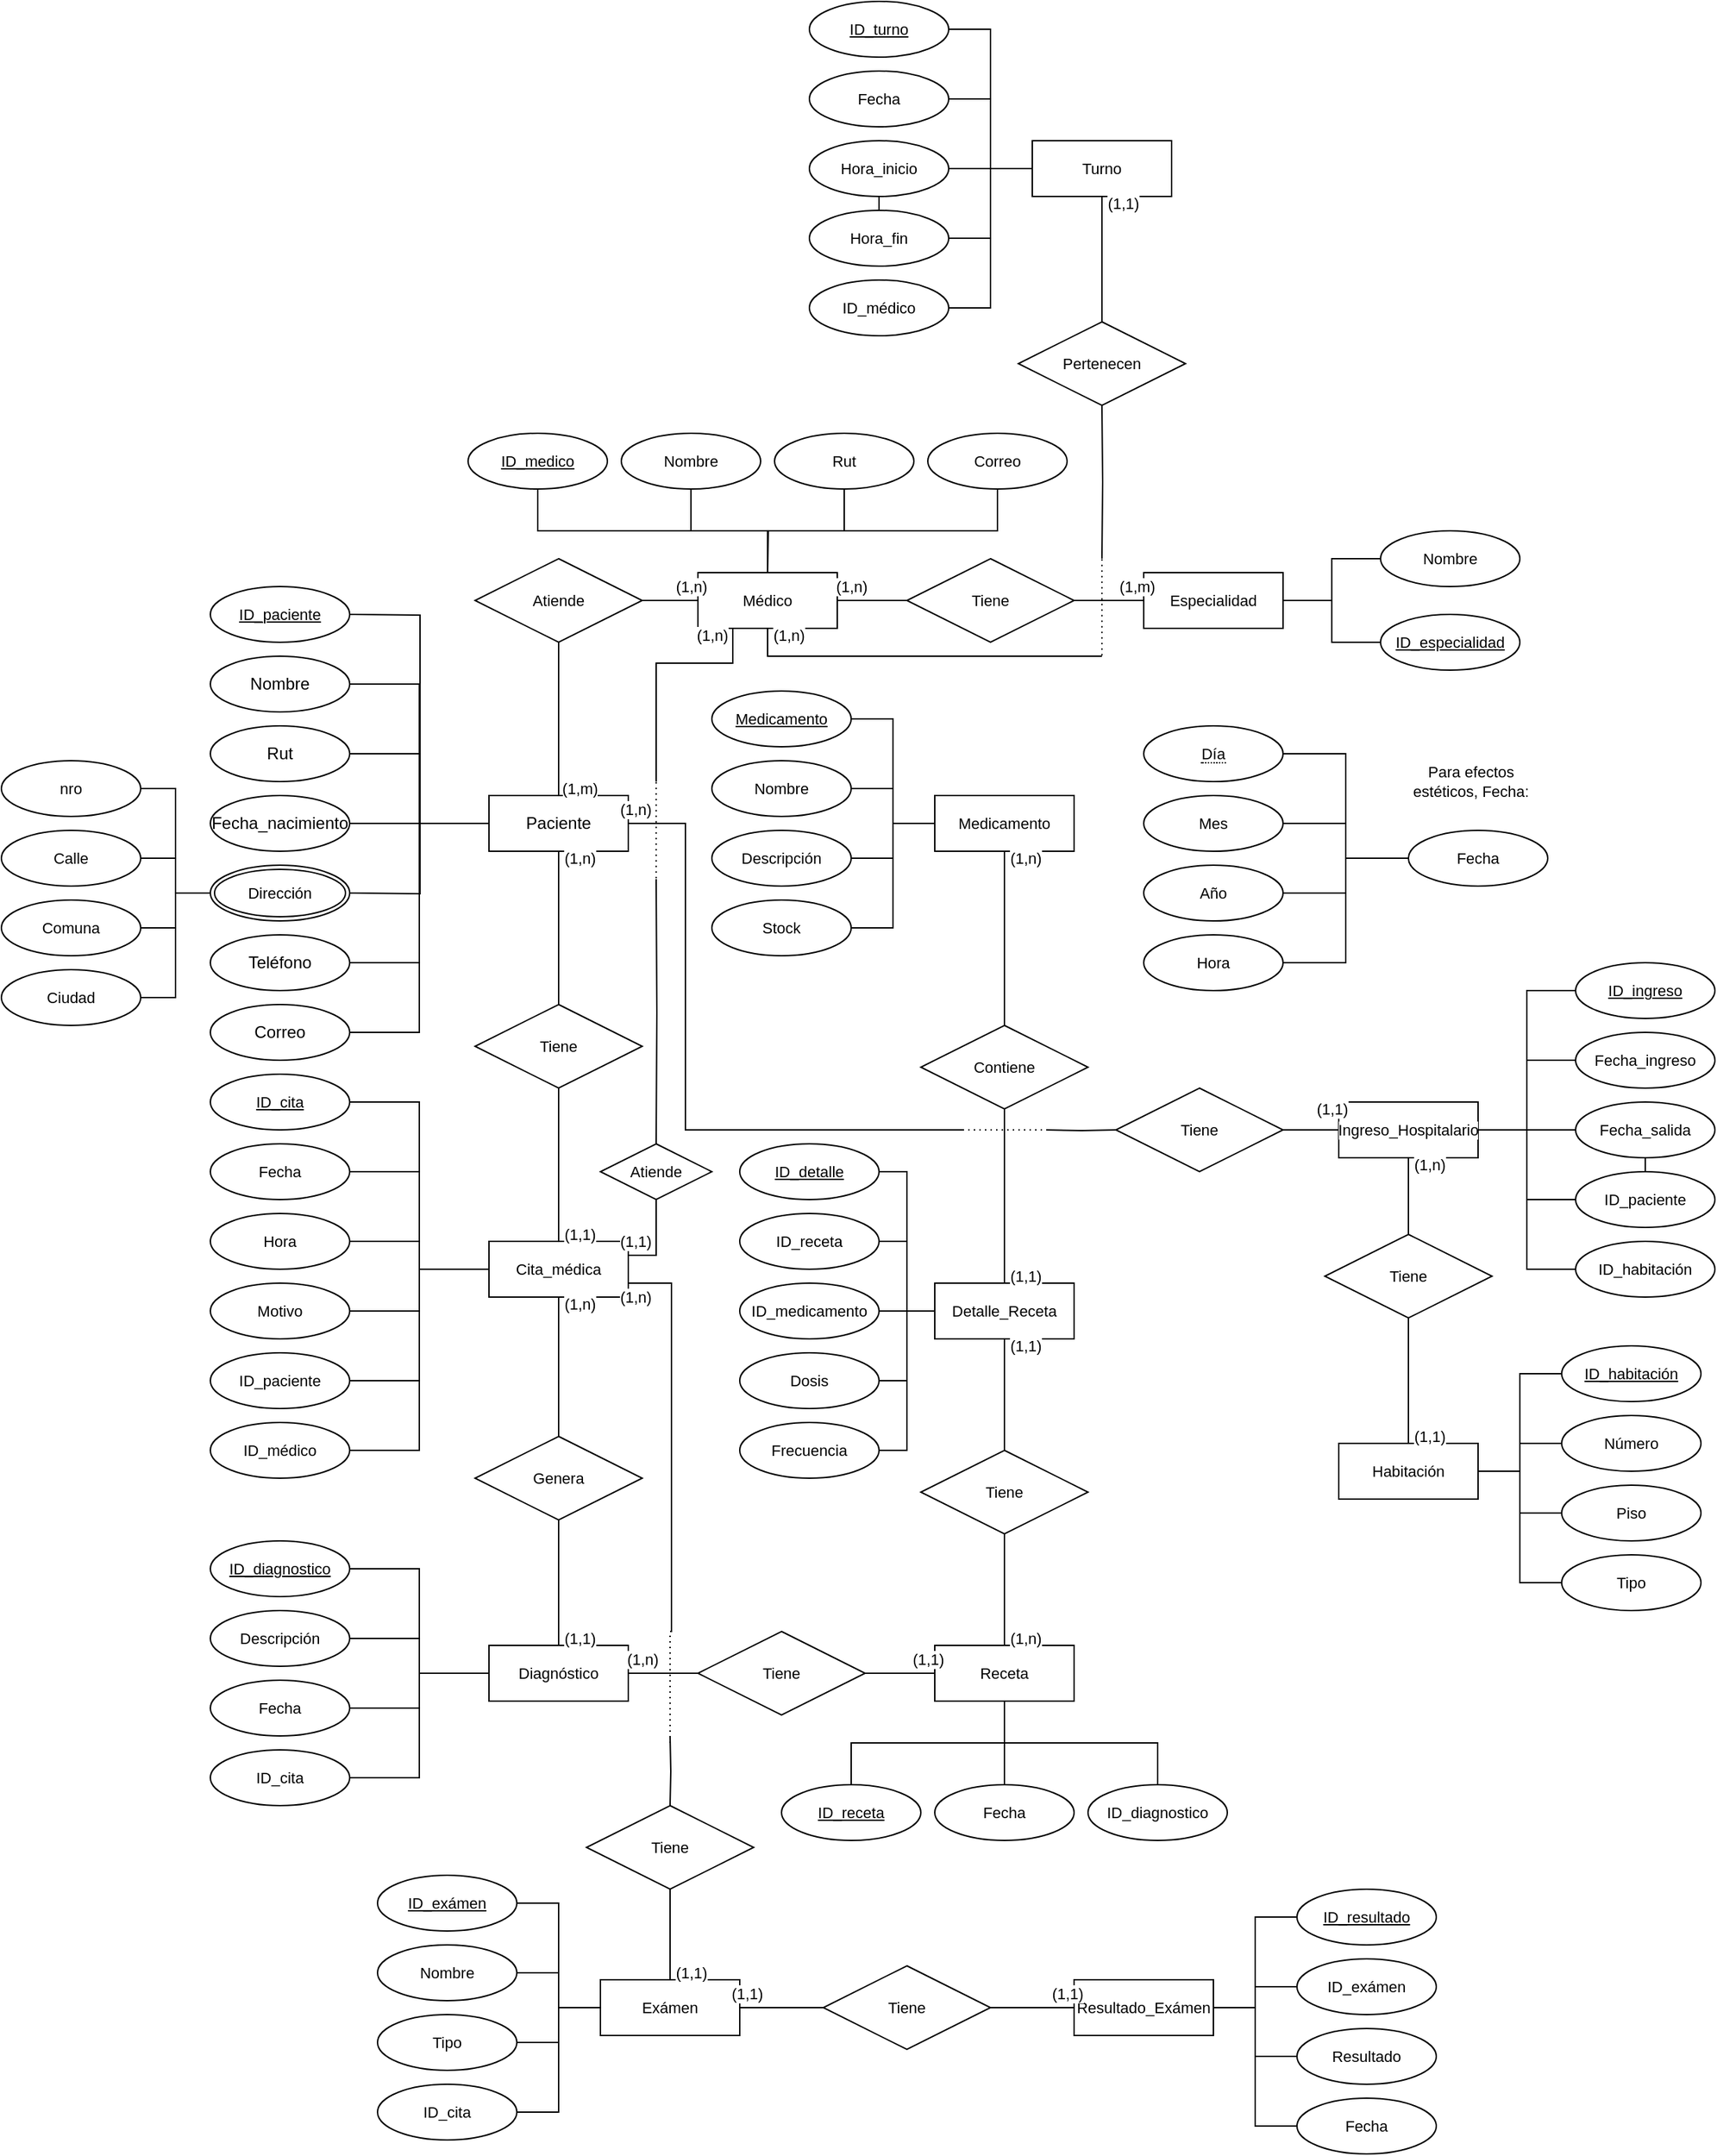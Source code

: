 <mxfile version="27.1.1">
  <diagram id="R2lEEEUBdFMjLlhIrx00" name="Page-1">
    <mxGraphModel dx="2985" dy="2057" grid="1" gridSize="10" guides="1" tooltips="1" connect="1" arrows="1" fold="1" page="1" pageScale="1" pageWidth="850" pageHeight="1100" math="0" shadow="0" extFonts="Permanent Marker^https://fonts.googleapis.com/css?family=Permanent+Marker">
      <root>
        <mxCell id="0" />
        <mxCell id="1" parent="0" />
        <mxCell id="JOEoy0LniI57_HsHXzFs-50" style="edgeStyle=orthogonalEdgeStyle;shape=connector;rounded=0;orthogonalLoop=1;jettySize=auto;html=1;exitX=0.5;exitY=1;exitDx=0;exitDy=0;strokeColor=default;align=center;verticalAlign=middle;fontFamily=Helvetica;fontSize=11;fontColor=default;labelBackgroundColor=default;startFill=0;endArrow=none;" edge="1" parent="1" source="JOEoy0LniI57_HsHXzFs-1">
          <mxGeometry relative="1" as="geometry">
            <mxPoint x="300" y="370" as="targetPoint" />
          </mxGeometry>
        </mxCell>
        <mxCell id="JOEoy0LniI57_HsHXzFs-177" style="edgeStyle=orthogonalEdgeStyle;shape=connector;rounded=0;orthogonalLoop=1;jettySize=auto;html=1;exitX=1;exitY=0.5;exitDx=0;exitDy=0;strokeColor=default;align=center;verticalAlign=middle;fontFamily=Helvetica;fontSize=11;fontColor=default;labelBackgroundColor=default;startFill=0;endArrow=none;" edge="1" parent="1" source="JOEoy0LniI57_HsHXzFs-1">
          <mxGeometry relative="1" as="geometry">
            <mxPoint x="590" y="500" as="targetPoint" />
            <Array as="points">
              <mxPoint x="391" y="280" />
              <mxPoint x="391" y="500" />
            </Array>
          </mxGeometry>
        </mxCell>
        <mxCell id="JOEoy0LniI57_HsHXzFs-1" value="Paciente" style="whiteSpace=wrap;html=1;align=center;" vertex="1" parent="1">
          <mxGeometry x="250" y="260" width="100" height="40" as="geometry" />
        </mxCell>
        <mxCell id="JOEoy0LniI57_HsHXzFs-9" style="edgeStyle=orthogonalEdgeStyle;rounded=0;orthogonalLoop=1;jettySize=auto;html=1;exitX=1;exitY=0.5;exitDx=0;exitDy=0;entryX=0;entryY=0.5;entryDx=0;entryDy=0;endArrow=none;startFill=0;" edge="1" parent="1" target="JOEoy0LniI57_HsHXzFs-1">
          <mxGeometry relative="1" as="geometry">
            <mxPoint x="150" y="130" as="sourcePoint" />
          </mxGeometry>
        </mxCell>
        <mxCell id="JOEoy0LniI57_HsHXzFs-10" style="edgeStyle=orthogonalEdgeStyle;rounded=0;orthogonalLoop=1;jettySize=auto;html=1;exitX=1;exitY=0.5;exitDx=0;exitDy=0;entryX=0;entryY=0.5;entryDx=0;entryDy=0;endArrow=none;startFill=0;" edge="1" parent="1" source="JOEoy0LniI57_HsHXzFs-3" target="JOEoy0LniI57_HsHXzFs-1">
          <mxGeometry relative="1" as="geometry" />
        </mxCell>
        <mxCell id="JOEoy0LniI57_HsHXzFs-3" value="Nombre" style="ellipse;whiteSpace=wrap;html=1;align=center;" vertex="1" parent="1">
          <mxGeometry x="50" y="160" width="100" height="40" as="geometry" />
        </mxCell>
        <mxCell id="JOEoy0LniI57_HsHXzFs-11" style="edgeStyle=orthogonalEdgeStyle;shape=connector;rounded=0;orthogonalLoop=1;jettySize=auto;html=1;exitX=1;exitY=0.5;exitDx=0;exitDy=0;entryX=0;entryY=0.5;entryDx=0;entryDy=0;strokeColor=default;align=center;verticalAlign=middle;fontFamily=Helvetica;fontSize=11;fontColor=default;labelBackgroundColor=default;startFill=0;endArrow=none;" edge="1" parent="1" source="JOEoy0LniI57_HsHXzFs-4" target="JOEoy0LniI57_HsHXzFs-1">
          <mxGeometry relative="1" as="geometry" />
        </mxCell>
        <mxCell id="JOEoy0LniI57_HsHXzFs-4" value="Rut" style="ellipse;whiteSpace=wrap;html=1;align=center;" vertex="1" parent="1">
          <mxGeometry x="50" y="210" width="100" height="40" as="geometry" />
        </mxCell>
        <mxCell id="JOEoy0LniI57_HsHXzFs-12" value="" style="edgeStyle=orthogonalEdgeStyle;shape=connector;rounded=0;orthogonalLoop=1;jettySize=auto;html=1;strokeColor=default;align=center;verticalAlign=middle;fontFamily=Helvetica;fontSize=11;fontColor=default;labelBackgroundColor=default;startFill=0;endArrow=none;" edge="1" parent="1" source="JOEoy0LniI57_HsHXzFs-5" target="JOEoy0LniI57_HsHXzFs-1">
          <mxGeometry relative="1" as="geometry" />
        </mxCell>
        <mxCell id="JOEoy0LniI57_HsHXzFs-5" value="Fecha_nacimiento" style="ellipse;whiteSpace=wrap;html=1;align=center;" vertex="1" parent="1">
          <mxGeometry x="50" y="260" width="100" height="40" as="geometry" />
        </mxCell>
        <mxCell id="JOEoy0LniI57_HsHXzFs-14" style="edgeStyle=orthogonalEdgeStyle;shape=connector;rounded=0;orthogonalLoop=1;jettySize=auto;html=1;exitX=1;exitY=0.5;exitDx=0;exitDy=0;entryX=0;entryY=0.5;entryDx=0;entryDy=0;strokeColor=default;align=center;verticalAlign=middle;fontFamily=Helvetica;fontSize=11;fontColor=default;labelBackgroundColor=default;startFill=0;endArrow=none;" edge="1" parent="1" target="JOEoy0LniI57_HsHXzFs-1">
          <mxGeometry relative="1" as="geometry">
            <mxPoint x="150" y="330" as="sourcePoint" />
          </mxGeometry>
        </mxCell>
        <mxCell id="JOEoy0LniI57_HsHXzFs-15" style="edgeStyle=orthogonalEdgeStyle;shape=connector;rounded=0;orthogonalLoop=1;jettySize=auto;html=1;exitX=1;exitY=0.5;exitDx=0;exitDy=0;entryX=0;entryY=0.5;entryDx=0;entryDy=0;strokeColor=default;align=center;verticalAlign=middle;fontFamily=Helvetica;fontSize=11;fontColor=default;labelBackgroundColor=default;startFill=0;endArrow=none;" edge="1" parent="1" source="JOEoy0LniI57_HsHXzFs-7" target="JOEoy0LniI57_HsHXzFs-1">
          <mxGeometry relative="1" as="geometry" />
        </mxCell>
        <mxCell id="JOEoy0LniI57_HsHXzFs-7" value="Teléfono" style="ellipse;whiteSpace=wrap;html=1;align=center;" vertex="1" parent="1">
          <mxGeometry x="50" y="360" width="100" height="40" as="geometry" />
        </mxCell>
        <mxCell id="JOEoy0LniI57_HsHXzFs-16" style="edgeStyle=orthogonalEdgeStyle;shape=connector;rounded=0;orthogonalLoop=1;jettySize=auto;html=1;exitX=1;exitY=0.5;exitDx=0;exitDy=0;entryX=0;entryY=0.5;entryDx=0;entryDy=0;strokeColor=default;align=center;verticalAlign=middle;fontFamily=Helvetica;fontSize=11;fontColor=default;labelBackgroundColor=default;startFill=0;endArrow=none;" edge="1" parent="1" source="JOEoy0LniI57_HsHXzFs-8" target="JOEoy0LniI57_HsHXzFs-1">
          <mxGeometry relative="1" as="geometry" />
        </mxCell>
        <mxCell id="JOEoy0LniI57_HsHXzFs-8" value="Correo" style="ellipse;whiteSpace=wrap;html=1;align=center;" vertex="1" parent="1">
          <mxGeometry x="50" y="410" width="100" height="40" as="geometry" />
        </mxCell>
        <mxCell id="JOEoy0LniI57_HsHXzFs-17" value="ID_paciente" style="ellipse;whiteSpace=wrap;html=1;align=center;fontStyle=4;fontFamily=Helvetica;fontSize=11;fontColor=default;labelBackgroundColor=default;" vertex="1" parent="1">
          <mxGeometry x="50" y="110" width="100" height="40" as="geometry" />
        </mxCell>
        <mxCell id="JOEoy0LniI57_HsHXzFs-18" value="Dirección" style="ellipse;shape=doubleEllipse;margin=3;whiteSpace=wrap;html=1;align=center;fontFamily=Helvetica;fontSize=11;fontColor=default;labelBackgroundColor=default;" vertex="1" parent="1">
          <mxGeometry x="50" y="310" width="100" height="40" as="geometry" />
        </mxCell>
        <mxCell id="JOEoy0LniI57_HsHXzFs-23" style="edgeStyle=orthogonalEdgeStyle;shape=connector;rounded=0;orthogonalLoop=1;jettySize=auto;html=1;exitX=1;exitY=0.5;exitDx=0;exitDy=0;entryX=0;entryY=0.5;entryDx=0;entryDy=0;strokeColor=default;align=center;verticalAlign=middle;fontFamily=Helvetica;fontSize=11;fontColor=default;labelBackgroundColor=default;startFill=0;endArrow=none;" edge="1" parent="1" source="JOEoy0LniI57_HsHXzFs-19" target="JOEoy0LniI57_HsHXzFs-18">
          <mxGeometry relative="1" as="geometry" />
        </mxCell>
        <mxCell id="JOEoy0LniI57_HsHXzFs-19" value="nro" style="ellipse;whiteSpace=wrap;html=1;align=center;fontFamily=Helvetica;fontSize=11;fontColor=default;labelBackgroundColor=default;" vertex="1" parent="1">
          <mxGeometry x="-100" y="235" width="100" height="40" as="geometry" />
        </mxCell>
        <mxCell id="JOEoy0LniI57_HsHXzFs-24" style="edgeStyle=orthogonalEdgeStyle;shape=connector;rounded=0;orthogonalLoop=1;jettySize=auto;html=1;exitX=1;exitY=0.5;exitDx=0;exitDy=0;entryX=0;entryY=0.5;entryDx=0;entryDy=0;strokeColor=default;align=center;verticalAlign=middle;fontFamily=Helvetica;fontSize=11;fontColor=default;labelBackgroundColor=default;startFill=0;endArrow=none;" edge="1" parent="1" source="JOEoy0LniI57_HsHXzFs-20" target="JOEoy0LniI57_HsHXzFs-18">
          <mxGeometry relative="1" as="geometry" />
        </mxCell>
        <mxCell id="JOEoy0LniI57_HsHXzFs-20" value="Calle" style="ellipse;whiteSpace=wrap;html=1;align=center;fontFamily=Helvetica;fontSize=11;fontColor=default;labelBackgroundColor=default;" vertex="1" parent="1">
          <mxGeometry x="-100" y="285" width="100" height="40" as="geometry" />
        </mxCell>
        <mxCell id="JOEoy0LniI57_HsHXzFs-25" style="edgeStyle=orthogonalEdgeStyle;shape=connector;rounded=0;orthogonalLoop=1;jettySize=auto;html=1;exitX=1;exitY=0.5;exitDx=0;exitDy=0;entryX=0;entryY=0.5;entryDx=0;entryDy=0;strokeColor=default;align=center;verticalAlign=middle;fontFamily=Helvetica;fontSize=11;fontColor=default;labelBackgroundColor=default;startFill=0;endArrow=none;" edge="1" parent="1" source="JOEoy0LniI57_HsHXzFs-21" target="JOEoy0LniI57_HsHXzFs-18">
          <mxGeometry relative="1" as="geometry" />
        </mxCell>
        <mxCell id="JOEoy0LniI57_HsHXzFs-21" value="Comuna" style="ellipse;whiteSpace=wrap;html=1;align=center;fontFamily=Helvetica;fontSize=11;fontColor=default;labelBackgroundColor=default;" vertex="1" parent="1">
          <mxGeometry x="-100" y="335" width="100" height="40" as="geometry" />
        </mxCell>
        <mxCell id="JOEoy0LniI57_HsHXzFs-26" style="edgeStyle=orthogonalEdgeStyle;shape=connector;rounded=0;orthogonalLoop=1;jettySize=auto;html=1;exitX=1;exitY=0.5;exitDx=0;exitDy=0;entryX=0;entryY=0.5;entryDx=0;entryDy=0;strokeColor=default;align=center;verticalAlign=middle;fontFamily=Helvetica;fontSize=11;fontColor=default;labelBackgroundColor=default;startFill=0;endArrow=none;" edge="1" parent="1" source="JOEoy0LniI57_HsHXzFs-22" target="JOEoy0LniI57_HsHXzFs-18">
          <mxGeometry relative="1" as="geometry" />
        </mxCell>
        <mxCell id="JOEoy0LniI57_HsHXzFs-22" value="Ciudad" style="ellipse;whiteSpace=wrap;html=1;align=center;fontFamily=Helvetica;fontSize=11;fontColor=default;labelBackgroundColor=default;" vertex="1" parent="1">
          <mxGeometry x="-100" y="385" width="100" height="40" as="geometry" />
        </mxCell>
        <mxCell id="JOEoy0LniI57_HsHXzFs-38" style="edgeStyle=orthogonalEdgeStyle;shape=connector;rounded=0;orthogonalLoop=1;jettySize=auto;html=1;exitX=1;exitY=0.5;exitDx=0;exitDy=0;entryX=0;entryY=0.5;entryDx=0;entryDy=0;strokeColor=default;align=center;verticalAlign=middle;fontFamily=Helvetica;fontSize=11;fontColor=default;labelBackgroundColor=default;startFill=0;endArrow=none;" edge="1" parent="1" source="JOEoy0LniI57_HsHXzFs-27" target="JOEoy0LniI57_HsHXzFs-28">
          <mxGeometry relative="1" as="geometry" />
        </mxCell>
        <mxCell id="JOEoy0LniI57_HsHXzFs-209" style="edgeStyle=orthogonalEdgeStyle;shape=connector;rounded=0;orthogonalLoop=1;jettySize=auto;html=1;exitX=0.5;exitY=1;exitDx=0;exitDy=0;strokeColor=default;align=center;verticalAlign=middle;fontFamily=Helvetica;fontSize=11;fontColor=default;labelBackgroundColor=default;startFill=0;endArrow=none;" edge="1" parent="1" source="JOEoy0LniI57_HsHXzFs-27">
          <mxGeometry relative="1" as="geometry">
            <mxPoint x="690" y="160" as="targetPoint" />
            <Array as="points">
              <mxPoint x="450" y="160" />
              <mxPoint x="690" y="160" />
            </Array>
          </mxGeometry>
        </mxCell>
        <mxCell id="JOEoy0LniI57_HsHXzFs-341" style="edgeStyle=orthogonalEdgeStyle;shape=connector;rounded=0;orthogonalLoop=1;jettySize=auto;html=1;exitX=0.25;exitY=1;exitDx=0;exitDy=0;strokeColor=default;align=center;verticalAlign=middle;fontFamily=Helvetica;fontSize=11;fontColor=default;labelBackgroundColor=default;startFill=0;endArrow=none;" edge="1" parent="1" source="JOEoy0LniI57_HsHXzFs-27">
          <mxGeometry relative="1" as="geometry">
            <mxPoint x="370" y="250" as="targetPoint" />
            <Array as="points">
              <mxPoint x="425" y="165" />
              <mxPoint x="370" y="165" />
            </Array>
          </mxGeometry>
        </mxCell>
        <mxCell id="JOEoy0LniI57_HsHXzFs-27" value="Médico" style="whiteSpace=wrap;html=1;align=center;fontFamily=Helvetica;fontSize=11;fontColor=default;labelBackgroundColor=default;" vertex="1" parent="1">
          <mxGeometry x="400" y="100" width="100" height="40" as="geometry" />
        </mxCell>
        <mxCell id="JOEoy0LniI57_HsHXzFs-39" style="edgeStyle=orthogonalEdgeStyle;shape=connector;rounded=0;orthogonalLoop=1;jettySize=auto;html=1;exitX=1;exitY=0.5;exitDx=0;exitDy=0;entryX=0;entryY=0.5;entryDx=0;entryDy=0;strokeColor=default;align=center;verticalAlign=middle;fontFamily=Helvetica;fontSize=11;fontColor=default;labelBackgroundColor=default;startFill=0;endArrow=none;" edge="1" parent="1" source="JOEoy0LniI57_HsHXzFs-28" target="JOEoy0LniI57_HsHXzFs-29">
          <mxGeometry relative="1" as="geometry" />
        </mxCell>
        <mxCell id="JOEoy0LniI57_HsHXzFs-28" value="Tiene" style="shape=rhombus;perimeter=rhombusPerimeter;whiteSpace=wrap;html=1;align=center;fontFamily=Helvetica;fontSize=11;fontColor=default;labelBackgroundColor=default;" vertex="1" parent="1">
          <mxGeometry x="550" y="90" width="120" height="60" as="geometry" />
        </mxCell>
        <mxCell id="JOEoy0LniI57_HsHXzFs-29" value="Especialidad" style="whiteSpace=wrap;html=1;align=center;fontFamily=Helvetica;fontSize=11;fontColor=default;labelBackgroundColor=default;" vertex="1" parent="1">
          <mxGeometry x="720" y="100" width="100" height="40" as="geometry" />
        </mxCell>
        <mxCell id="JOEoy0LniI57_HsHXzFs-31" style="edgeStyle=orthogonalEdgeStyle;shape=connector;rounded=0;orthogonalLoop=1;jettySize=auto;html=1;exitX=0.5;exitY=1;exitDx=0;exitDy=0;entryX=0.5;entryY=0;entryDx=0;entryDy=0;strokeColor=default;align=center;verticalAlign=middle;fontFamily=Helvetica;fontSize=11;fontColor=default;labelBackgroundColor=default;startFill=0;endArrow=none;" edge="1" parent="1" source="JOEoy0LniI57_HsHXzFs-30" target="JOEoy0LniI57_HsHXzFs-27">
          <mxGeometry relative="1" as="geometry" />
        </mxCell>
        <mxCell id="JOEoy0LniI57_HsHXzFs-30" value="Rut" style="ellipse;whiteSpace=wrap;html=1;align=center;fontFamily=Helvetica;fontSize=11;fontColor=default;labelBackgroundColor=default;" vertex="1" parent="1">
          <mxGeometry x="455" width="100" height="40" as="geometry" />
        </mxCell>
        <mxCell id="JOEoy0LniI57_HsHXzFs-33" style="edgeStyle=orthogonalEdgeStyle;shape=connector;rounded=0;orthogonalLoop=1;jettySize=auto;html=1;exitX=0.5;exitY=1;exitDx=0;exitDy=0;strokeColor=default;align=center;verticalAlign=middle;fontFamily=Helvetica;fontSize=11;fontColor=default;labelBackgroundColor=default;startFill=0;endArrow=none;" edge="1" parent="1" source="JOEoy0LniI57_HsHXzFs-32" target="JOEoy0LniI57_HsHXzFs-27">
          <mxGeometry relative="1" as="geometry" />
        </mxCell>
        <mxCell id="JOEoy0LniI57_HsHXzFs-32" value="Nombre" style="ellipse;whiteSpace=wrap;html=1;align=center;fontFamily=Helvetica;fontSize=11;fontColor=default;labelBackgroundColor=default;" vertex="1" parent="1">
          <mxGeometry x="345" width="100" height="40" as="geometry" />
        </mxCell>
        <mxCell id="JOEoy0LniI57_HsHXzFs-35" style="edgeStyle=orthogonalEdgeStyle;shape=connector;rounded=0;orthogonalLoop=1;jettySize=auto;html=1;exitX=0.5;exitY=1;exitDx=0;exitDy=0;entryX=0.5;entryY=0;entryDx=0;entryDy=0;strokeColor=default;align=center;verticalAlign=middle;fontFamily=Helvetica;fontSize=11;fontColor=default;labelBackgroundColor=default;startFill=0;endArrow=none;" edge="1" parent="1" source="JOEoy0LniI57_HsHXzFs-34" target="JOEoy0LniI57_HsHXzFs-27">
          <mxGeometry relative="1" as="geometry" />
        </mxCell>
        <mxCell id="JOEoy0LniI57_HsHXzFs-34" value="ID_medico" style="ellipse;whiteSpace=wrap;html=1;align=center;fontStyle=4;fontFamily=Helvetica;fontSize=11;fontColor=default;labelBackgroundColor=default;" vertex="1" parent="1">
          <mxGeometry x="235" width="100" height="40" as="geometry" />
        </mxCell>
        <mxCell id="JOEoy0LniI57_HsHXzFs-37" style="edgeStyle=orthogonalEdgeStyle;shape=connector;rounded=0;orthogonalLoop=1;jettySize=auto;html=1;exitX=0.5;exitY=1;exitDx=0;exitDy=0;strokeColor=default;align=center;verticalAlign=middle;fontFamily=Helvetica;fontSize=11;fontColor=default;labelBackgroundColor=default;startFill=0;endArrow=none;" edge="1" parent="1" source="JOEoy0LniI57_HsHXzFs-36">
          <mxGeometry relative="1" as="geometry">
            <mxPoint x="450" y="100" as="targetPoint" />
          </mxGeometry>
        </mxCell>
        <mxCell id="JOEoy0LniI57_HsHXzFs-36" value="Correo" style="ellipse;whiteSpace=wrap;html=1;align=center;fontFamily=Helvetica;fontSize=11;fontColor=default;labelBackgroundColor=default;" vertex="1" parent="1">
          <mxGeometry x="565" width="100" height="40" as="geometry" />
        </mxCell>
        <mxCell id="JOEoy0LniI57_HsHXzFs-42" value="" style="edgeStyle=orthogonalEdgeStyle;shape=connector;rounded=0;orthogonalLoop=1;jettySize=auto;html=1;strokeColor=default;align=center;verticalAlign=middle;fontFamily=Helvetica;fontSize=11;fontColor=default;labelBackgroundColor=default;startFill=0;endArrow=none;" edge="1" parent="1" source="JOEoy0LniI57_HsHXzFs-40" target="JOEoy0LniI57_HsHXzFs-29">
          <mxGeometry relative="1" as="geometry" />
        </mxCell>
        <mxCell id="JOEoy0LniI57_HsHXzFs-44" value="" style="edgeStyle=orthogonalEdgeStyle;shape=connector;rounded=0;orthogonalLoop=1;jettySize=auto;html=1;strokeColor=default;align=center;verticalAlign=middle;fontFamily=Helvetica;fontSize=11;fontColor=default;labelBackgroundColor=default;startFill=0;endArrow=none;" edge="1" parent="1" source="JOEoy0LniI57_HsHXzFs-40" target="JOEoy0LniI57_HsHXzFs-29">
          <mxGeometry relative="1" as="geometry" />
        </mxCell>
        <mxCell id="JOEoy0LniI57_HsHXzFs-40" value="Nombre" style="ellipse;whiteSpace=wrap;html=1;align=center;fontFamily=Helvetica;fontSize=11;fontColor=default;labelBackgroundColor=default;" vertex="1" parent="1">
          <mxGeometry x="890" y="70" width="100" height="40" as="geometry" />
        </mxCell>
        <mxCell id="JOEoy0LniI57_HsHXzFs-45" value="" style="edgeStyle=orthogonalEdgeStyle;shape=connector;rounded=0;orthogonalLoop=1;jettySize=auto;html=1;strokeColor=default;align=center;verticalAlign=middle;fontFamily=Helvetica;fontSize=11;fontColor=default;labelBackgroundColor=default;startFill=0;endArrow=none;" edge="1" parent="1" source="JOEoy0LniI57_HsHXzFs-43" target="JOEoy0LniI57_HsHXzFs-29">
          <mxGeometry relative="1" as="geometry" />
        </mxCell>
        <mxCell id="JOEoy0LniI57_HsHXzFs-43" value="ID_especialidad" style="ellipse;whiteSpace=wrap;html=1;align=center;fontStyle=4;fontFamily=Helvetica;fontSize=11;fontColor=default;labelBackgroundColor=default;" vertex="1" parent="1">
          <mxGeometry x="890" y="130" width="100" height="40" as="geometry" />
        </mxCell>
        <mxCell id="JOEoy0LniI57_HsHXzFs-47" value="" style="edgeStyle=orthogonalEdgeStyle;shape=connector;rounded=0;orthogonalLoop=1;jettySize=auto;html=1;strokeColor=default;align=center;verticalAlign=middle;fontFamily=Helvetica;fontSize=11;fontColor=default;labelBackgroundColor=default;startFill=0;endArrow=none;" edge="1" parent="1" source="JOEoy0LniI57_HsHXzFs-46" target="JOEoy0LniI57_HsHXzFs-27">
          <mxGeometry relative="1" as="geometry" />
        </mxCell>
        <mxCell id="JOEoy0LniI57_HsHXzFs-48" value="" style="edgeStyle=orthogonalEdgeStyle;shape=connector;rounded=0;orthogonalLoop=1;jettySize=auto;html=1;strokeColor=default;align=center;verticalAlign=middle;fontFamily=Helvetica;fontSize=11;fontColor=default;labelBackgroundColor=default;startFill=0;endArrow=none;" edge="1" parent="1" source="JOEoy0LniI57_HsHXzFs-46" target="JOEoy0LniI57_HsHXzFs-1">
          <mxGeometry relative="1" as="geometry" />
        </mxCell>
        <mxCell id="JOEoy0LniI57_HsHXzFs-46" value="Atiende" style="shape=rhombus;perimeter=rhombusPerimeter;whiteSpace=wrap;html=1;align=center;fontFamily=Helvetica;fontSize=11;fontColor=default;labelBackgroundColor=default;" vertex="1" parent="1">
          <mxGeometry x="240" y="90" width="120" height="60" as="geometry" />
        </mxCell>
        <mxCell id="JOEoy0LniI57_HsHXzFs-53" value="" style="edgeStyle=orthogonalEdgeStyle;shape=connector;rounded=0;orthogonalLoop=1;jettySize=auto;html=1;strokeColor=default;align=center;verticalAlign=middle;fontFamily=Helvetica;fontSize=11;fontColor=default;labelBackgroundColor=default;startFill=0;endArrow=none;" edge="1" parent="1" source="JOEoy0LniI57_HsHXzFs-49" target="JOEoy0LniI57_HsHXzFs-51">
          <mxGeometry relative="1" as="geometry" />
        </mxCell>
        <mxCell id="JOEoy0LniI57_HsHXzFs-225" style="edgeStyle=orthogonalEdgeStyle;shape=connector;rounded=0;orthogonalLoop=1;jettySize=auto;html=1;exitX=1;exitY=0.5;exitDx=0;exitDy=0;strokeColor=default;align=center;verticalAlign=middle;fontFamily=Helvetica;fontSize=11;fontColor=default;labelBackgroundColor=default;startFill=0;endArrow=none;" edge="1" parent="1" source="JOEoy0LniI57_HsHXzFs-49">
          <mxGeometry relative="1" as="geometry">
            <mxPoint x="380" y="860" as="targetPoint" />
            <Array as="points">
              <mxPoint x="350" y="610" />
              <mxPoint x="381" y="610" />
              <mxPoint x="381" y="860" />
            </Array>
          </mxGeometry>
        </mxCell>
        <mxCell id="JOEoy0LniI57_HsHXzFs-49" value="Cita_médica" style="whiteSpace=wrap;html=1;align=center;fontFamily=Helvetica;fontSize=11;fontColor=default;labelBackgroundColor=default;" vertex="1" parent="1">
          <mxGeometry x="250" y="580" width="100" height="40" as="geometry" />
        </mxCell>
        <mxCell id="JOEoy0LniI57_HsHXzFs-52" value="" style="edgeStyle=orthogonalEdgeStyle;shape=connector;rounded=0;orthogonalLoop=1;jettySize=auto;html=1;strokeColor=default;align=center;verticalAlign=middle;fontFamily=Helvetica;fontSize=11;fontColor=default;labelBackgroundColor=default;startFill=0;endArrow=none;" edge="1" parent="1" source="JOEoy0LniI57_HsHXzFs-51" target="JOEoy0LniI57_HsHXzFs-1">
          <mxGeometry relative="1" as="geometry" />
        </mxCell>
        <mxCell id="JOEoy0LniI57_HsHXzFs-51" value="Tiene" style="shape=rhombus;perimeter=rhombusPerimeter;whiteSpace=wrap;html=1;align=center;fontFamily=Helvetica;fontSize=11;fontColor=default;labelBackgroundColor=default;" vertex="1" parent="1">
          <mxGeometry x="240" y="410" width="120" height="60" as="geometry" />
        </mxCell>
        <mxCell id="JOEoy0LniI57_HsHXzFs-63" style="edgeStyle=orthogonalEdgeStyle;shape=connector;rounded=0;orthogonalLoop=1;jettySize=auto;html=1;exitX=1;exitY=0.5;exitDx=0;exitDy=0;entryX=0;entryY=0.5;entryDx=0;entryDy=0;strokeColor=default;align=center;verticalAlign=middle;fontFamily=Helvetica;fontSize=11;fontColor=default;labelBackgroundColor=default;startFill=0;endArrow=none;" edge="1" parent="1" source="JOEoy0LniI57_HsHXzFs-54" target="JOEoy0LniI57_HsHXzFs-49">
          <mxGeometry relative="1" as="geometry" />
        </mxCell>
        <mxCell id="JOEoy0LniI57_HsHXzFs-54" value="Fecha" style="ellipse;whiteSpace=wrap;html=1;align=center;fontFamily=Helvetica;fontSize=11;fontColor=default;labelBackgroundColor=default;" vertex="1" parent="1">
          <mxGeometry x="50" y="510" width="100" height="40" as="geometry" />
        </mxCell>
        <mxCell id="JOEoy0LniI57_HsHXzFs-62" style="edgeStyle=orthogonalEdgeStyle;shape=connector;rounded=0;orthogonalLoop=1;jettySize=auto;html=1;exitX=1;exitY=0.5;exitDx=0;exitDy=0;entryX=0;entryY=0.5;entryDx=0;entryDy=0;strokeColor=default;align=center;verticalAlign=middle;fontFamily=Helvetica;fontSize=11;fontColor=default;labelBackgroundColor=default;startFill=0;endArrow=none;" edge="1" parent="1" source="JOEoy0LniI57_HsHXzFs-55" target="JOEoy0LniI57_HsHXzFs-49">
          <mxGeometry relative="1" as="geometry" />
        </mxCell>
        <mxCell id="JOEoy0LniI57_HsHXzFs-55" value="ID_cita" style="ellipse;whiteSpace=wrap;html=1;align=center;fontStyle=4;fontFamily=Helvetica;fontSize=11;fontColor=default;labelBackgroundColor=default;" vertex="1" parent="1">
          <mxGeometry x="50" y="460" width="100" height="40" as="geometry" />
        </mxCell>
        <mxCell id="JOEoy0LniI57_HsHXzFs-64" style="edgeStyle=orthogonalEdgeStyle;shape=connector;rounded=0;orthogonalLoop=1;jettySize=auto;html=1;exitX=1;exitY=0.5;exitDx=0;exitDy=0;entryX=0;entryY=0.5;entryDx=0;entryDy=0;strokeColor=default;align=center;verticalAlign=middle;fontFamily=Helvetica;fontSize=11;fontColor=default;labelBackgroundColor=default;startFill=0;endArrow=none;" edge="1" parent="1" source="JOEoy0LniI57_HsHXzFs-58" target="JOEoy0LniI57_HsHXzFs-49">
          <mxGeometry relative="1" as="geometry" />
        </mxCell>
        <mxCell id="JOEoy0LniI57_HsHXzFs-58" value="Hora" style="ellipse;whiteSpace=wrap;html=1;align=center;fontFamily=Helvetica;fontSize=11;fontColor=default;labelBackgroundColor=default;" vertex="1" parent="1">
          <mxGeometry x="50" y="560" width="100" height="40" as="geometry" />
        </mxCell>
        <mxCell id="JOEoy0LniI57_HsHXzFs-65" style="edgeStyle=orthogonalEdgeStyle;shape=connector;rounded=0;orthogonalLoop=1;jettySize=auto;html=1;exitX=1;exitY=0.5;exitDx=0;exitDy=0;entryX=0;entryY=0.5;entryDx=0;entryDy=0;strokeColor=default;align=center;verticalAlign=middle;fontFamily=Helvetica;fontSize=11;fontColor=default;labelBackgroundColor=default;startFill=0;endArrow=none;" edge="1" parent="1" source="JOEoy0LniI57_HsHXzFs-59" target="JOEoy0LniI57_HsHXzFs-49">
          <mxGeometry relative="1" as="geometry" />
        </mxCell>
        <mxCell id="JOEoy0LniI57_HsHXzFs-59" value="Motivo" style="ellipse;whiteSpace=wrap;html=1;align=center;fontFamily=Helvetica;fontSize=11;fontColor=default;labelBackgroundColor=default;" vertex="1" parent="1">
          <mxGeometry x="50" y="610" width="100" height="40" as="geometry" />
        </mxCell>
        <mxCell id="JOEoy0LniI57_HsHXzFs-66" style="edgeStyle=orthogonalEdgeStyle;shape=connector;rounded=0;orthogonalLoop=1;jettySize=auto;html=1;exitX=1;exitY=0.5;exitDx=0;exitDy=0;entryX=0;entryY=0.5;entryDx=0;entryDy=0;strokeColor=default;align=center;verticalAlign=middle;fontFamily=Helvetica;fontSize=11;fontColor=default;labelBackgroundColor=default;startFill=0;endArrow=none;" edge="1" parent="1" source="JOEoy0LniI57_HsHXzFs-60" target="JOEoy0LniI57_HsHXzFs-49">
          <mxGeometry relative="1" as="geometry" />
        </mxCell>
        <mxCell id="JOEoy0LniI57_HsHXzFs-60" value="ID_paciente" style="ellipse;whiteSpace=wrap;html=1;align=center;fontFamily=Helvetica;fontSize=11;fontColor=default;labelBackgroundColor=default;" vertex="1" parent="1">
          <mxGeometry x="50" y="660" width="100" height="40" as="geometry" />
        </mxCell>
        <mxCell id="JOEoy0LniI57_HsHXzFs-67" style="edgeStyle=orthogonalEdgeStyle;shape=connector;rounded=0;orthogonalLoop=1;jettySize=auto;html=1;exitX=1;exitY=0.5;exitDx=0;exitDy=0;entryX=0;entryY=0.5;entryDx=0;entryDy=0;strokeColor=default;align=center;verticalAlign=middle;fontFamily=Helvetica;fontSize=11;fontColor=default;labelBackgroundColor=default;startFill=0;endArrow=none;" edge="1" parent="1" source="JOEoy0LniI57_HsHXzFs-61" target="JOEoy0LniI57_HsHXzFs-49">
          <mxGeometry relative="1" as="geometry" />
        </mxCell>
        <mxCell id="JOEoy0LniI57_HsHXzFs-61" value="ID_médico" style="ellipse;whiteSpace=wrap;html=1;align=center;fontFamily=Helvetica;fontSize=11;fontColor=default;labelBackgroundColor=default;" vertex="1" parent="1">
          <mxGeometry x="50" y="710" width="100" height="40" as="geometry" />
        </mxCell>
        <mxCell id="JOEoy0LniI57_HsHXzFs-143" style="edgeStyle=orthogonalEdgeStyle;shape=connector;rounded=0;orthogonalLoop=1;jettySize=auto;html=1;exitX=1;exitY=0.5;exitDx=0;exitDy=0;entryX=0;entryY=0.5;entryDx=0;entryDy=0;strokeColor=default;align=center;verticalAlign=middle;fontFamily=Helvetica;fontSize=11;fontColor=default;labelBackgroundColor=default;startFill=0;endArrow=none;" edge="1" parent="1" source="JOEoy0LniI57_HsHXzFs-70" target="JOEoy0LniI57_HsHXzFs-138">
          <mxGeometry relative="1" as="geometry" />
        </mxCell>
        <mxCell id="JOEoy0LniI57_HsHXzFs-70" value="Mes" style="ellipse;whiteSpace=wrap;html=1;align=center;fontFamily=Helvetica;fontSize=11;fontColor=default;labelBackgroundColor=default;" vertex="1" parent="1">
          <mxGeometry x="720" y="260" width="100" height="40" as="geometry" />
        </mxCell>
        <mxCell id="JOEoy0LniI57_HsHXzFs-144" style="edgeStyle=orthogonalEdgeStyle;shape=connector;rounded=0;orthogonalLoop=1;jettySize=auto;html=1;exitX=1;exitY=0.5;exitDx=0;exitDy=0;entryX=0;entryY=0.5;entryDx=0;entryDy=0;strokeColor=default;align=center;verticalAlign=middle;fontFamily=Helvetica;fontSize=11;fontColor=default;labelBackgroundColor=default;startFill=0;endArrow=none;" edge="1" parent="1" source="JOEoy0LniI57_HsHXzFs-71" target="JOEoy0LniI57_HsHXzFs-138">
          <mxGeometry relative="1" as="geometry" />
        </mxCell>
        <mxCell id="JOEoy0LniI57_HsHXzFs-71" value="Año" style="ellipse;whiteSpace=wrap;html=1;align=center;fontFamily=Helvetica;fontSize=11;fontColor=default;labelBackgroundColor=default;" vertex="1" parent="1">
          <mxGeometry x="720" y="310" width="100" height="40" as="geometry" />
        </mxCell>
        <mxCell id="JOEoy0LniI57_HsHXzFs-145" style="edgeStyle=orthogonalEdgeStyle;shape=connector;rounded=0;orthogonalLoop=1;jettySize=auto;html=1;exitX=1;exitY=0.5;exitDx=0;exitDy=0;entryX=0;entryY=0.5;entryDx=0;entryDy=0;strokeColor=default;align=center;verticalAlign=middle;fontFamily=Helvetica;fontSize=11;fontColor=default;labelBackgroundColor=default;startFill=0;endArrow=none;" edge="1" parent="1" source="JOEoy0LniI57_HsHXzFs-72" target="JOEoy0LniI57_HsHXzFs-138">
          <mxGeometry relative="1" as="geometry" />
        </mxCell>
        <mxCell id="JOEoy0LniI57_HsHXzFs-72" value="Hora" style="ellipse;whiteSpace=wrap;html=1;align=center;fontFamily=Helvetica;fontSize=11;fontColor=default;labelBackgroundColor=default;" vertex="1" parent="1">
          <mxGeometry x="720" y="360" width="100" height="40" as="geometry" />
        </mxCell>
        <mxCell id="JOEoy0LniI57_HsHXzFs-142" style="edgeStyle=orthogonalEdgeStyle;shape=connector;rounded=0;orthogonalLoop=1;jettySize=auto;html=1;exitX=1;exitY=0.5;exitDx=0;exitDy=0;entryX=0;entryY=0.5;entryDx=0;entryDy=0;strokeColor=default;align=center;verticalAlign=middle;fontFamily=Helvetica;fontSize=11;fontColor=default;labelBackgroundColor=default;startFill=0;endArrow=none;" edge="1" parent="1" source="JOEoy0LniI57_HsHXzFs-78" target="JOEoy0LniI57_HsHXzFs-138">
          <mxGeometry relative="1" as="geometry" />
        </mxCell>
        <mxCell id="JOEoy0LniI57_HsHXzFs-78" value="&lt;span style=&quot;border-bottom: 1px dotted&quot;&gt;Día&lt;/span&gt;" style="ellipse;whiteSpace=wrap;html=1;align=center;fontFamily=Helvetica;fontSize=11;fontColor=default;labelBackgroundColor=default;" vertex="1" parent="1">
          <mxGeometry x="720" y="210" width="100" height="40" as="geometry" />
        </mxCell>
        <mxCell id="JOEoy0LniI57_HsHXzFs-103" value="" style="edgeStyle=orthogonalEdgeStyle;shape=connector;rounded=0;orthogonalLoop=1;jettySize=auto;html=1;strokeColor=default;align=center;verticalAlign=middle;fontFamily=Helvetica;fontSize=11;fontColor=default;labelBackgroundColor=default;startFill=0;endArrow=none;" edge="1" parent="1" source="JOEoy0LniI57_HsHXzFs-80" target="JOEoy0LniI57_HsHXzFs-102">
          <mxGeometry relative="1" as="geometry" />
        </mxCell>
        <mxCell id="JOEoy0LniI57_HsHXzFs-80" value="Diagnóstico" style="whiteSpace=wrap;html=1;align=center;fontFamily=Helvetica;fontSize=11;fontColor=default;labelBackgroundColor=default;" vertex="1" parent="1">
          <mxGeometry x="250" y="870" width="100" height="40" as="geometry" />
        </mxCell>
        <mxCell id="JOEoy0LniI57_HsHXzFs-82" value="" style="edgeStyle=orthogonalEdgeStyle;shape=connector;rounded=0;orthogonalLoop=1;jettySize=auto;html=1;strokeColor=default;align=center;verticalAlign=middle;fontFamily=Helvetica;fontSize=11;fontColor=default;labelBackgroundColor=default;startFill=0;endArrow=none;" edge="1" parent="1" source="JOEoy0LniI57_HsHXzFs-81" target="JOEoy0LniI57_HsHXzFs-49">
          <mxGeometry relative="1" as="geometry" />
        </mxCell>
        <mxCell id="JOEoy0LniI57_HsHXzFs-83" value="" style="edgeStyle=orthogonalEdgeStyle;shape=connector;rounded=0;orthogonalLoop=1;jettySize=auto;html=1;strokeColor=default;align=center;verticalAlign=middle;fontFamily=Helvetica;fontSize=11;fontColor=default;labelBackgroundColor=default;startFill=0;endArrow=none;" edge="1" parent="1" source="JOEoy0LniI57_HsHXzFs-81" target="JOEoy0LniI57_HsHXzFs-80">
          <mxGeometry relative="1" as="geometry" />
        </mxCell>
        <mxCell id="JOEoy0LniI57_HsHXzFs-81" value="Genera" style="shape=rhombus;perimeter=rhombusPerimeter;whiteSpace=wrap;html=1;align=center;fontFamily=Helvetica;fontSize=11;fontColor=default;labelBackgroundColor=default;" vertex="1" parent="1">
          <mxGeometry x="240" y="720" width="120" height="60" as="geometry" />
        </mxCell>
        <mxCell id="JOEoy0LniI57_HsHXzFs-88" style="edgeStyle=orthogonalEdgeStyle;shape=connector;rounded=0;orthogonalLoop=1;jettySize=auto;html=1;exitX=1;exitY=0.5;exitDx=0;exitDy=0;entryX=0;entryY=0.5;entryDx=0;entryDy=0;strokeColor=default;align=center;verticalAlign=middle;fontFamily=Helvetica;fontSize=11;fontColor=default;labelBackgroundColor=default;startFill=0;endArrow=none;" edge="1" parent="1" source="JOEoy0LniI57_HsHXzFs-84" target="JOEoy0LniI57_HsHXzFs-80">
          <mxGeometry relative="1" as="geometry" />
        </mxCell>
        <mxCell id="JOEoy0LniI57_HsHXzFs-84" value="ID_diagnostico" style="ellipse;whiteSpace=wrap;html=1;align=center;fontStyle=4;fontFamily=Helvetica;fontSize=11;fontColor=default;labelBackgroundColor=default;" vertex="1" parent="1">
          <mxGeometry x="50" y="795" width="100" height="40" as="geometry" />
        </mxCell>
        <mxCell id="JOEoy0LniI57_HsHXzFs-89" style="edgeStyle=orthogonalEdgeStyle;shape=connector;rounded=0;orthogonalLoop=1;jettySize=auto;html=1;exitX=1;exitY=0.5;exitDx=0;exitDy=0;entryX=0;entryY=0.5;entryDx=0;entryDy=0;strokeColor=default;align=center;verticalAlign=middle;fontFamily=Helvetica;fontSize=11;fontColor=default;labelBackgroundColor=default;startFill=0;endArrow=none;" edge="1" parent="1" source="JOEoy0LniI57_HsHXzFs-85" target="JOEoy0LniI57_HsHXzFs-80">
          <mxGeometry relative="1" as="geometry" />
        </mxCell>
        <mxCell id="JOEoy0LniI57_HsHXzFs-85" value="Descripción" style="ellipse;whiteSpace=wrap;html=1;align=center;fontFamily=Helvetica;fontSize=11;fontColor=default;labelBackgroundColor=default;" vertex="1" parent="1">
          <mxGeometry x="50" y="845" width="100" height="40" as="geometry" />
        </mxCell>
        <mxCell id="JOEoy0LniI57_HsHXzFs-90" style="edgeStyle=orthogonalEdgeStyle;shape=connector;rounded=0;orthogonalLoop=1;jettySize=auto;html=1;exitX=1;exitY=0.5;exitDx=0;exitDy=0;entryX=0;entryY=0.5;entryDx=0;entryDy=0;strokeColor=default;align=center;verticalAlign=middle;fontFamily=Helvetica;fontSize=11;fontColor=default;labelBackgroundColor=default;startFill=0;endArrow=none;" edge="1" parent="1" source="JOEoy0LniI57_HsHXzFs-86" target="JOEoy0LniI57_HsHXzFs-80">
          <mxGeometry relative="1" as="geometry" />
        </mxCell>
        <mxCell id="JOEoy0LniI57_HsHXzFs-86" value="Fecha" style="ellipse;whiteSpace=wrap;html=1;align=center;fontFamily=Helvetica;fontSize=11;fontColor=default;labelBackgroundColor=default;" vertex="1" parent="1">
          <mxGeometry x="50" y="895" width="100" height="40" as="geometry" />
        </mxCell>
        <mxCell id="JOEoy0LniI57_HsHXzFs-91" style="edgeStyle=orthogonalEdgeStyle;shape=connector;rounded=0;orthogonalLoop=1;jettySize=auto;html=1;exitX=1;exitY=0.5;exitDx=0;exitDy=0;entryX=0;entryY=0.5;entryDx=0;entryDy=0;strokeColor=default;align=center;verticalAlign=middle;fontFamily=Helvetica;fontSize=11;fontColor=default;labelBackgroundColor=default;startFill=0;endArrow=none;" edge="1" parent="1" source="JOEoy0LniI57_HsHXzFs-87" target="JOEoy0LniI57_HsHXzFs-80">
          <mxGeometry relative="1" as="geometry" />
        </mxCell>
        <mxCell id="JOEoy0LniI57_HsHXzFs-87" value="ID_cita" style="ellipse;whiteSpace=wrap;html=1;align=center;fontFamily=Helvetica;fontSize=11;fontColor=default;labelBackgroundColor=default;" vertex="1" parent="1">
          <mxGeometry x="50" y="945" width="100" height="40" as="geometry" />
        </mxCell>
        <mxCell id="JOEoy0LniI57_HsHXzFs-101" value="Receta" style="whiteSpace=wrap;html=1;align=center;fontFamily=Helvetica;fontSize=11;fontColor=default;labelBackgroundColor=default;" vertex="1" parent="1">
          <mxGeometry x="570" y="870" width="100" height="40" as="geometry" />
        </mxCell>
        <mxCell id="JOEoy0LniI57_HsHXzFs-104" value="" style="edgeStyle=orthogonalEdgeStyle;shape=connector;rounded=0;orthogonalLoop=1;jettySize=auto;html=1;strokeColor=default;align=center;verticalAlign=middle;fontFamily=Helvetica;fontSize=11;fontColor=default;labelBackgroundColor=default;startFill=0;endArrow=none;" edge="1" parent="1" source="JOEoy0LniI57_HsHXzFs-102" target="JOEoy0LniI57_HsHXzFs-101">
          <mxGeometry relative="1" as="geometry" />
        </mxCell>
        <mxCell id="JOEoy0LniI57_HsHXzFs-102" value="Tiene" style="shape=rhombus;perimeter=rhombusPerimeter;whiteSpace=wrap;html=1;align=center;fontFamily=Helvetica;fontSize=11;fontColor=default;labelBackgroundColor=default;" vertex="1" parent="1">
          <mxGeometry x="400" y="860" width="120" height="60" as="geometry" />
        </mxCell>
        <mxCell id="JOEoy0LniI57_HsHXzFs-111" value="" style="edgeStyle=orthogonalEdgeStyle;shape=connector;rounded=0;orthogonalLoop=1;jettySize=auto;html=1;strokeColor=default;align=center;verticalAlign=middle;fontFamily=Helvetica;fontSize=11;fontColor=default;labelBackgroundColor=default;startFill=0;endArrow=none;" edge="1" parent="1" source="JOEoy0LniI57_HsHXzFs-105" target="JOEoy0LniI57_HsHXzFs-101">
          <mxGeometry relative="1" as="geometry" />
        </mxCell>
        <mxCell id="JOEoy0LniI57_HsHXzFs-105" value="Fecha" style="ellipse;whiteSpace=wrap;html=1;align=center;fontFamily=Helvetica;fontSize=11;fontColor=default;labelBackgroundColor=default;" vertex="1" parent="1">
          <mxGeometry x="570" y="970" width="100" height="40" as="geometry" />
        </mxCell>
        <mxCell id="JOEoy0LniI57_HsHXzFs-114" style="edgeStyle=orthogonalEdgeStyle;shape=connector;rounded=0;orthogonalLoop=1;jettySize=auto;html=1;exitX=0.5;exitY=0;exitDx=0;exitDy=0;entryX=0.5;entryY=1;entryDx=0;entryDy=0;strokeColor=default;align=center;verticalAlign=middle;fontFamily=Helvetica;fontSize=11;fontColor=default;labelBackgroundColor=default;startFill=0;endArrow=none;" edge="1" parent="1" source="JOEoy0LniI57_HsHXzFs-106" target="JOEoy0LniI57_HsHXzFs-101">
          <mxGeometry relative="1" as="geometry" />
        </mxCell>
        <mxCell id="JOEoy0LniI57_HsHXzFs-106" value="ID_receta" style="ellipse;whiteSpace=wrap;html=1;align=center;fontStyle=4;fontFamily=Helvetica;fontSize=11;fontColor=default;labelBackgroundColor=default;" vertex="1" parent="1">
          <mxGeometry x="460" y="970" width="100" height="40" as="geometry" />
        </mxCell>
        <mxCell id="JOEoy0LniI57_HsHXzFs-115" style="edgeStyle=orthogonalEdgeStyle;shape=connector;rounded=0;orthogonalLoop=1;jettySize=auto;html=1;exitX=0.5;exitY=0;exitDx=0;exitDy=0;entryX=0.5;entryY=1;entryDx=0;entryDy=0;strokeColor=default;align=center;verticalAlign=middle;fontFamily=Helvetica;fontSize=11;fontColor=default;labelBackgroundColor=default;startFill=0;endArrow=none;" edge="1" parent="1" source="JOEoy0LniI57_HsHXzFs-107" target="JOEoy0LniI57_HsHXzFs-101">
          <mxGeometry relative="1" as="geometry" />
        </mxCell>
        <mxCell id="JOEoy0LniI57_HsHXzFs-107" value="ID_diagnostico" style="ellipse;whiteSpace=wrap;html=1;align=center;fontFamily=Helvetica;fontSize=11;fontColor=default;labelBackgroundColor=default;" vertex="1" parent="1">
          <mxGeometry x="680" y="970" width="100" height="40" as="geometry" />
        </mxCell>
        <mxCell id="JOEoy0LniI57_HsHXzFs-131" value="" style="edgeStyle=orthogonalEdgeStyle;shape=connector;rounded=0;orthogonalLoop=1;jettySize=auto;html=1;strokeColor=default;align=center;verticalAlign=middle;fontFamily=Helvetica;fontSize=11;fontColor=default;labelBackgroundColor=default;startFill=0;endArrow=none;exitX=0.5;exitY=1;exitDx=0;exitDy=0;" edge="1" parent="1" source="JOEoy0LniI57_HsHXzFs-150" target="JOEoy0LniI57_HsHXzFs-101">
          <mxGeometry relative="1" as="geometry">
            <mxPoint x="620" y="670" as="sourcePoint" />
          </mxGeometry>
        </mxCell>
        <mxCell id="JOEoy0LniI57_HsHXzFs-138" value="Fecha" style="ellipse;whiteSpace=wrap;html=1;align=center;fontFamily=Helvetica;fontSize=11;fontColor=default;labelBackgroundColor=default;" vertex="1" parent="1">
          <mxGeometry x="910" y="285" width="100" height="40" as="geometry" />
        </mxCell>
        <mxCell id="JOEoy0LniI57_HsHXzFs-146" value="Para efectos estéticos, Fecha:" style="text;html=1;align=center;verticalAlign=middle;whiteSpace=wrap;rounded=0;fontFamily=Helvetica;fontSize=11;fontColor=default;labelBackgroundColor=default;" vertex="1" parent="1">
          <mxGeometry x="900" y="217.5" width="110" height="65" as="geometry" />
        </mxCell>
        <mxCell id="JOEoy0LniI57_HsHXzFs-157" value="" style="edgeStyle=orthogonalEdgeStyle;shape=connector;rounded=0;orthogonalLoop=1;jettySize=auto;html=1;strokeColor=default;align=center;verticalAlign=middle;fontFamily=Helvetica;fontSize=11;fontColor=default;labelBackgroundColor=default;startFill=0;endArrow=none;" edge="1" parent="1" source="JOEoy0LniI57_HsHXzFs-149" target="JOEoy0LniI57_HsHXzFs-155">
          <mxGeometry relative="1" as="geometry" />
        </mxCell>
        <mxCell id="JOEoy0LniI57_HsHXzFs-149" value="Medicamento" style="whiteSpace=wrap;html=1;align=center;fontFamily=Helvetica;fontSize=11;fontColor=default;labelBackgroundColor=default;" vertex="1" parent="1">
          <mxGeometry x="570" y="260" width="100" height="40" as="geometry" />
        </mxCell>
        <mxCell id="JOEoy0LniI57_HsHXzFs-359" value="" style="edgeStyle=orthogonalEdgeStyle;shape=connector;rounded=0;orthogonalLoop=1;jettySize=auto;html=1;strokeColor=default;align=center;verticalAlign=middle;fontFamily=Helvetica;fontSize=11;fontColor=default;labelBackgroundColor=default;startFill=0;endArrow=none;" edge="1" parent="1" source="JOEoy0LniI57_HsHXzFs-150" target="JOEoy0LniI57_HsHXzFs-161">
          <mxGeometry relative="1" as="geometry" />
        </mxCell>
        <mxCell id="JOEoy0LniI57_HsHXzFs-150" value="Tiene" style="shape=rhombus;perimeter=rhombusPerimeter;whiteSpace=wrap;html=1;align=center;fontFamily=Helvetica;fontSize=11;fontColor=default;labelBackgroundColor=default;" vertex="1" parent="1">
          <mxGeometry x="560" y="730" width="120" height="60" as="geometry" />
        </mxCell>
        <mxCell id="JOEoy0LniI57_HsHXzFs-159" style="edgeStyle=orthogonalEdgeStyle;shape=connector;rounded=0;orthogonalLoop=1;jettySize=auto;html=1;exitX=1;exitY=0.5;exitDx=0;exitDy=0;entryX=0;entryY=0.5;entryDx=0;entryDy=0;strokeColor=default;align=center;verticalAlign=middle;fontFamily=Helvetica;fontSize=11;fontColor=default;labelBackgroundColor=default;startFill=0;endArrow=none;" edge="1" parent="1" source="JOEoy0LniI57_HsHXzFs-153" target="JOEoy0LniI57_HsHXzFs-149">
          <mxGeometry relative="1" as="geometry" />
        </mxCell>
        <mxCell id="JOEoy0LniI57_HsHXzFs-153" value="Medicamento" style="ellipse;whiteSpace=wrap;html=1;align=center;fontStyle=4;fontFamily=Helvetica;fontSize=11;fontColor=default;labelBackgroundColor=default;" vertex="1" parent="1">
          <mxGeometry x="410" y="185" width="100" height="40" as="geometry" />
        </mxCell>
        <mxCell id="JOEoy0LniI57_HsHXzFs-158" value="" style="edgeStyle=orthogonalEdgeStyle;shape=connector;rounded=0;orthogonalLoop=1;jettySize=auto;html=1;strokeColor=default;align=center;verticalAlign=middle;fontFamily=Helvetica;fontSize=11;fontColor=default;labelBackgroundColor=default;startFill=0;endArrow=none;" edge="1" parent="1" source="JOEoy0LniI57_HsHXzFs-154" target="JOEoy0LniI57_HsHXzFs-149">
          <mxGeometry relative="1" as="geometry" />
        </mxCell>
        <mxCell id="JOEoy0LniI57_HsHXzFs-154" value="Nombre" style="ellipse;whiteSpace=wrap;html=1;align=center;fontFamily=Helvetica;fontSize=11;fontColor=default;labelBackgroundColor=default;" vertex="1" parent="1">
          <mxGeometry x="410" y="235" width="100" height="40" as="geometry" />
        </mxCell>
        <mxCell id="JOEoy0LniI57_HsHXzFs-155" value="Descripción" style="ellipse;whiteSpace=wrap;html=1;align=center;fontFamily=Helvetica;fontSize=11;fontColor=default;labelBackgroundColor=default;" vertex="1" parent="1">
          <mxGeometry x="410" y="285" width="100" height="40" as="geometry" />
        </mxCell>
        <mxCell id="JOEoy0LniI57_HsHXzFs-160" style="edgeStyle=orthogonalEdgeStyle;shape=connector;rounded=0;orthogonalLoop=1;jettySize=auto;html=1;exitX=1;exitY=0.5;exitDx=0;exitDy=0;entryX=0;entryY=0.5;entryDx=0;entryDy=0;strokeColor=default;align=center;verticalAlign=middle;fontFamily=Helvetica;fontSize=11;fontColor=default;labelBackgroundColor=default;startFill=0;endArrow=none;" edge="1" parent="1" source="JOEoy0LniI57_HsHXzFs-156" target="JOEoy0LniI57_HsHXzFs-149">
          <mxGeometry relative="1" as="geometry" />
        </mxCell>
        <mxCell id="JOEoy0LniI57_HsHXzFs-156" value="Stock" style="ellipse;whiteSpace=wrap;html=1;align=center;fontFamily=Helvetica;fontSize=11;fontColor=default;labelBackgroundColor=default;" vertex="1" parent="1">
          <mxGeometry x="410" y="335" width="100" height="40" as="geometry" />
        </mxCell>
        <mxCell id="JOEoy0LniI57_HsHXzFs-375" style="edgeStyle=orthogonalEdgeStyle;shape=connector;rounded=0;orthogonalLoop=1;jettySize=auto;html=1;exitX=0.5;exitY=0;exitDx=0;exitDy=0;entryX=0.5;entryY=1;entryDx=0;entryDy=0;strokeColor=default;align=center;verticalAlign=middle;fontFamily=Helvetica;fontSize=11;fontColor=default;labelBackgroundColor=default;startFill=0;endArrow=none;" edge="1" parent="1" source="JOEoy0LniI57_HsHXzFs-161" target="JOEoy0LniI57_HsHXzFs-372">
          <mxGeometry relative="1" as="geometry" />
        </mxCell>
        <mxCell id="JOEoy0LniI57_HsHXzFs-161" value="Detalle_Receta" style="whiteSpace=wrap;html=1;align=center;fontFamily=Helvetica;fontSize=11;fontColor=default;labelBackgroundColor=default;" vertex="1" parent="1">
          <mxGeometry x="570" y="610" width="100" height="40" as="geometry" />
        </mxCell>
        <mxCell id="JOEoy0LniI57_HsHXzFs-366" style="edgeStyle=orthogonalEdgeStyle;shape=connector;rounded=0;orthogonalLoop=1;jettySize=auto;html=1;exitX=1;exitY=0.5;exitDx=0;exitDy=0;entryX=0;entryY=0.5;entryDx=0;entryDy=0;strokeColor=default;align=center;verticalAlign=middle;fontFamily=Helvetica;fontSize=11;fontColor=default;labelBackgroundColor=default;startFill=0;endArrow=none;" edge="1" parent="1" source="JOEoy0LniI57_HsHXzFs-165" target="JOEoy0LniI57_HsHXzFs-161">
          <mxGeometry relative="1" as="geometry" />
        </mxCell>
        <mxCell id="JOEoy0LniI57_HsHXzFs-165" value="ID_detalle" style="ellipse;whiteSpace=wrap;html=1;align=center;fontStyle=4;fontFamily=Helvetica;fontSize=11;fontColor=default;labelBackgroundColor=default;" vertex="1" parent="1">
          <mxGeometry x="430" y="510" width="100" height="40" as="geometry" />
        </mxCell>
        <mxCell id="JOEoy0LniI57_HsHXzFs-367" style="edgeStyle=orthogonalEdgeStyle;shape=connector;rounded=0;orthogonalLoop=1;jettySize=auto;html=1;exitX=1;exitY=0.5;exitDx=0;exitDy=0;entryX=0;entryY=0.5;entryDx=0;entryDy=0;strokeColor=default;align=center;verticalAlign=middle;fontFamily=Helvetica;fontSize=11;fontColor=default;labelBackgroundColor=default;startFill=0;endArrow=none;" edge="1" parent="1" source="JOEoy0LniI57_HsHXzFs-166" target="JOEoy0LniI57_HsHXzFs-161">
          <mxGeometry relative="1" as="geometry" />
        </mxCell>
        <mxCell id="JOEoy0LniI57_HsHXzFs-166" value="ID_receta" style="ellipse;whiteSpace=wrap;html=1;align=center;fontFamily=Helvetica;fontSize=11;fontColor=default;labelBackgroundColor=default;" vertex="1" parent="1">
          <mxGeometry x="430" y="560" width="100" height="40" as="geometry" />
        </mxCell>
        <mxCell id="JOEoy0LniI57_HsHXzFs-368" style="edgeStyle=orthogonalEdgeStyle;shape=connector;rounded=0;orthogonalLoop=1;jettySize=auto;html=1;exitX=1;exitY=0.5;exitDx=0;exitDy=0;entryX=0;entryY=0.5;entryDx=0;entryDy=0;strokeColor=default;align=center;verticalAlign=middle;fontFamily=Helvetica;fontSize=11;fontColor=default;labelBackgroundColor=default;startFill=0;endArrow=none;" edge="1" parent="1" source="JOEoy0LniI57_HsHXzFs-167" target="JOEoy0LniI57_HsHXzFs-161">
          <mxGeometry relative="1" as="geometry" />
        </mxCell>
        <mxCell id="JOEoy0LniI57_HsHXzFs-167" value="ID_medicamento" style="ellipse;whiteSpace=wrap;html=1;align=center;fontFamily=Helvetica;fontSize=11;fontColor=default;labelBackgroundColor=default;" vertex="1" parent="1">
          <mxGeometry x="430" y="610" width="100" height="40" as="geometry" />
        </mxCell>
        <mxCell id="JOEoy0LniI57_HsHXzFs-369" style="edgeStyle=orthogonalEdgeStyle;shape=connector;rounded=0;orthogonalLoop=1;jettySize=auto;html=1;exitX=1;exitY=0.5;exitDx=0;exitDy=0;entryX=0;entryY=0.5;entryDx=0;entryDy=0;strokeColor=default;align=center;verticalAlign=middle;fontFamily=Helvetica;fontSize=11;fontColor=default;labelBackgroundColor=default;startFill=0;endArrow=none;" edge="1" parent="1" source="JOEoy0LniI57_HsHXzFs-168" target="JOEoy0LniI57_HsHXzFs-161">
          <mxGeometry relative="1" as="geometry" />
        </mxCell>
        <mxCell id="JOEoy0LniI57_HsHXzFs-168" value="Dosis" style="ellipse;whiteSpace=wrap;html=1;align=center;fontFamily=Helvetica;fontSize=11;fontColor=default;labelBackgroundColor=default;" vertex="1" parent="1">
          <mxGeometry x="430" y="660" width="100" height="40" as="geometry" />
        </mxCell>
        <mxCell id="JOEoy0LniI57_HsHXzFs-370" style="edgeStyle=orthogonalEdgeStyle;shape=connector;rounded=0;orthogonalLoop=1;jettySize=auto;html=1;exitX=1;exitY=0.5;exitDx=0;exitDy=0;entryX=0;entryY=0.5;entryDx=0;entryDy=0;strokeColor=default;align=center;verticalAlign=middle;fontFamily=Helvetica;fontSize=11;fontColor=default;labelBackgroundColor=default;startFill=0;endArrow=none;" edge="1" parent="1" source="JOEoy0LniI57_HsHXzFs-169" target="JOEoy0LniI57_HsHXzFs-161">
          <mxGeometry relative="1" as="geometry" />
        </mxCell>
        <mxCell id="JOEoy0LniI57_HsHXzFs-169" value="Frecuencia" style="ellipse;whiteSpace=wrap;html=1;align=center;fontFamily=Helvetica;fontSize=11;fontColor=default;labelBackgroundColor=default;" vertex="1" parent="1">
          <mxGeometry x="430" y="710" width="100" height="40" as="geometry" />
        </mxCell>
        <mxCell id="JOEoy0LniI57_HsHXzFs-179" value="" style="endArrow=none;dashed=1;html=1;dashPattern=1 3;strokeWidth=1;rounded=0;strokeColor=default;align=center;verticalAlign=middle;fontFamily=Helvetica;fontSize=11;fontColor=default;labelBackgroundColor=default;edgeStyle=orthogonalEdgeStyle;" edge="1" parent="1">
          <mxGeometry width="50" height="50" relative="1" as="geometry">
            <mxPoint x="590" y="500" as="sourcePoint" />
            <mxPoint x="650" y="500" as="targetPoint" />
          </mxGeometry>
        </mxCell>
        <mxCell id="JOEoy0LniI57_HsHXzFs-181" value="" style="endArrow=none;html=1;rounded=0;strokeColor=default;align=center;verticalAlign=middle;fontFamily=Helvetica;fontSize=11;fontColor=default;labelBackgroundColor=default;edgeStyle=orthogonalEdgeStyle;entryX=0;entryY=0.5;entryDx=0;entryDy=0;" edge="1" parent="1" target="JOEoy0LniI57_HsHXzFs-183">
          <mxGeometry relative="1" as="geometry">
            <mxPoint x="650" y="500" as="sourcePoint" />
            <mxPoint x="710" y="500" as="targetPoint" />
          </mxGeometry>
        </mxCell>
        <mxCell id="JOEoy0LniI57_HsHXzFs-191" value="" style="edgeStyle=orthogonalEdgeStyle;shape=connector;rounded=0;orthogonalLoop=1;jettySize=auto;html=1;strokeColor=default;align=center;verticalAlign=middle;fontFamily=Helvetica;fontSize=11;fontColor=default;labelBackgroundColor=default;startFill=0;endArrow=none;" edge="1" parent="1" source="JOEoy0LniI57_HsHXzFs-182" target="JOEoy0LniI57_HsHXzFs-187">
          <mxGeometry relative="1" as="geometry" />
        </mxCell>
        <mxCell id="JOEoy0LniI57_HsHXzFs-193" style="edgeStyle=orthogonalEdgeStyle;shape=connector;rounded=0;orthogonalLoop=1;jettySize=auto;html=1;exitX=1;exitY=0.5;exitDx=0;exitDy=0;entryX=0;entryY=0.5;entryDx=0;entryDy=0;strokeColor=default;align=center;verticalAlign=middle;fontFamily=Helvetica;fontSize=11;fontColor=default;labelBackgroundColor=default;startFill=0;endArrow=none;" edge="1" parent="1" source="JOEoy0LniI57_HsHXzFs-182" target="JOEoy0LniI57_HsHXzFs-185">
          <mxGeometry relative="1" as="geometry" />
        </mxCell>
        <mxCell id="JOEoy0LniI57_HsHXzFs-194" style="edgeStyle=orthogonalEdgeStyle;shape=connector;rounded=0;orthogonalLoop=1;jettySize=auto;html=1;exitX=1;exitY=0.5;exitDx=0;exitDy=0;entryX=0;entryY=0.5;entryDx=0;entryDy=0;strokeColor=default;align=center;verticalAlign=middle;fontFamily=Helvetica;fontSize=11;fontColor=default;labelBackgroundColor=default;startFill=0;endArrow=none;" edge="1" parent="1" source="JOEoy0LniI57_HsHXzFs-182" target="JOEoy0LniI57_HsHXzFs-188">
          <mxGeometry relative="1" as="geometry" />
        </mxCell>
        <mxCell id="JOEoy0LniI57_HsHXzFs-383" value="" style="edgeStyle=orthogonalEdgeStyle;shape=connector;rounded=0;orthogonalLoop=1;jettySize=auto;html=1;strokeColor=default;align=center;verticalAlign=middle;fontFamily=Helvetica;fontSize=11;fontColor=default;labelBackgroundColor=default;startFill=0;endArrow=none;" edge="1" parent="1" source="JOEoy0LniI57_HsHXzFs-182" target="JOEoy0LniI57_HsHXzFs-195">
          <mxGeometry relative="1" as="geometry" />
        </mxCell>
        <mxCell id="JOEoy0LniI57_HsHXzFs-182" value="Habitación" style="whiteSpace=wrap;html=1;align=center;fontFamily=Helvetica;fontSize=11;fontColor=default;labelBackgroundColor=default;" vertex="1" parent="1">
          <mxGeometry x="860" y="725" width="100" height="40" as="geometry" />
        </mxCell>
        <mxCell id="JOEoy0LniI57_HsHXzFs-381" value="" style="edgeStyle=orthogonalEdgeStyle;shape=connector;rounded=0;orthogonalLoop=1;jettySize=auto;html=1;strokeColor=default;align=center;verticalAlign=middle;fontFamily=Helvetica;fontSize=11;fontColor=default;labelBackgroundColor=default;startFill=0;endArrow=none;" edge="1" parent="1" source="JOEoy0LniI57_HsHXzFs-183" target="JOEoy0LniI57_HsHXzFs-197">
          <mxGeometry relative="1" as="geometry" />
        </mxCell>
        <mxCell id="JOEoy0LniI57_HsHXzFs-183" value="Tiene" style="shape=rhombus;perimeter=rhombusPerimeter;whiteSpace=wrap;html=1;align=center;fontFamily=Helvetica;fontSize=11;fontColor=default;labelBackgroundColor=default;" vertex="1" parent="1">
          <mxGeometry x="700" y="470" width="120" height="60" as="geometry" />
        </mxCell>
        <mxCell id="JOEoy0LniI57_HsHXzFs-185" value="ID_habitación" style="ellipse;whiteSpace=wrap;html=1;align=center;fontStyle=4;fontFamily=Helvetica;fontSize=11;fontColor=default;labelBackgroundColor=default;" vertex="1" parent="1">
          <mxGeometry x="1020" y="655" width="100" height="40" as="geometry" />
        </mxCell>
        <mxCell id="JOEoy0LniI57_HsHXzFs-192" value="" style="edgeStyle=orthogonalEdgeStyle;shape=connector;rounded=0;orthogonalLoop=1;jettySize=auto;html=1;strokeColor=default;align=center;verticalAlign=middle;fontFamily=Helvetica;fontSize=11;fontColor=default;labelBackgroundColor=default;startFill=0;endArrow=none;" edge="1" parent="1" source="JOEoy0LniI57_HsHXzFs-186" target="JOEoy0LniI57_HsHXzFs-182">
          <mxGeometry relative="1" as="geometry" />
        </mxCell>
        <mxCell id="JOEoy0LniI57_HsHXzFs-186" value="Número" style="ellipse;whiteSpace=wrap;html=1;align=center;fontFamily=Helvetica;fontSize=11;fontColor=default;labelBackgroundColor=default;" vertex="1" parent="1">
          <mxGeometry x="1020" y="705" width="100" height="40" as="geometry" />
        </mxCell>
        <mxCell id="JOEoy0LniI57_HsHXzFs-187" value="Piso" style="ellipse;whiteSpace=wrap;html=1;align=center;fontFamily=Helvetica;fontSize=11;fontColor=default;labelBackgroundColor=default;" vertex="1" parent="1">
          <mxGeometry x="1020" y="755" width="100" height="40" as="geometry" />
        </mxCell>
        <mxCell id="JOEoy0LniI57_HsHXzFs-188" value="Tipo" style="ellipse;whiteSpace=wrap;html=1;align=center;fontFamily=Helvetica;fontSize=11;fontColor=default;labelBackgroundColor=default;" vertex="1" parent="1">
          <mxGeometry x="1020" y="805" width="100" height="40" as="geometry" />
        </mxCell>
        <mxCell id="JOEoy0LniI57_HsHXzFs-382" value="" style="edgeStyle=orthogonalEdgeStyle;shape=connector;rounded=0;orthogonalLoop=1;jettySize=auto;html=1;strokeColor=default;align=center;verticalAlign=middle;fontFamily=Helvetica;fontSize=11;fontColor=default;labelBackgroundColor=default;startFill=0;endArrow=none;" edge="1" parent="1" source="JOEoy0LniI57_HsHXzFs-195" target="JOEoy0LniI57_HsHXzFs-197">
          <mxGeometry relative="1" as="geometry" />
        </mxCell>
        <mxCell id="JOEoy0LniI57_HsHXzFs-195" value="Tiene" style="shape=rhombus;perimeter=rhombusPerimeter;whiteSpace=wrap;html=1;align=center;fontFamily=Helvetica;fontSize=11;fontColor=default;labelBackgroundColor=default;" vertex="1" parent="1">
          <mxGeometry x="850" y="575" width="120" height="60" as="geometry" />
        </mxCell>
        <mxCell id="JOEoy0LniI57_HsHXzFs-204" value="" style="edgeStyle=orthogonalEdgeStyle;shape=connector;rounded=0;orthogonalLoop=1;jettySize=auto;html=1;strokeColor=default;align=center;verticalAlign=middle;fontFamily=Helvetica;fontSize=11;fontColor=default;labelBackgroundColor=default;startFill=0;endArrow=none;" edge="1" parent="1" source="JOEoy0LniI57_HsHXzFs-197" target="JOEoy0LniI57_HsHXzFs-202">
          <mxGeometry relative="1" as="geometry" />
        </mxCell>
        <mxCell id="JOEoy0LniI57_HsHXzFs-197" value="Ingreso_Hospitalario" style="whiteSpace=wrap;html=1;align=center;fontFamily=Helvetica;fontSize=11;fontColor=default;labelBackgroundColor=default;" vertex="1" parent="1">
          <mxGeometry x="860" y="480" width="100" height="40" as="geometry" />
        </mxCell>
        <mxCell id="JOEoy0LniI57_HsHXzFs-206" style="edgeStyle=orthogonalEdgeStyle;shape=connector;rounded=0;orthogonalLoop=1;jettySize=auto;html=1;exitX=0;exitY=0.5;exitDx=0;exitDy=0;entryX=1;entryY=0.5;entryDx=0;entryDy=0;strokeColor=default;align=center;verticalAlign=middle;fontFamily=Helvetica;fontSize=11;fontColor=default;labelBackgroundColor=default;startFill=0;endArrow=none;" edge="1" parent="1" source="JOEoy0LniI57_HsHXzFs-199" target="JOEoy0LniI57_HsHXzFs-197">
          <mxGeometry relative="1" as="geometry" />
        </mxCell>
        <mxCell id="JOEoy0LniI57_HsHXzFs-199" value="ID_ingreso" style="ellipse;whiteSpace=wrap;html=1;align=center;fontStyle=4;fontFamily=Helvetica;fontSize=11;fontColor=default;labelBackgroundColor=default;" vertex="1" parent="1">
          <mxGeometry x="1030" y="380" width="100" height="40" as="geometry" />
        </mxCell>
        <mxCell id="JOEoy0LniI57_HsHXzFs-205" style="edgeStyle=orthogonalEdgeStyle;shape=connector;rounded=0;orthogonalLoop=1;jettySize=auto;html=1;exitX=0;exitY=0.5;exitDx=0;exitDy=0;entryX=1;entryY=0.5;entryDx=0;entryDy=0;strokeColor=default;align=center;verticalAlign=middle;fontFamily=Helvetica;fontSize=11;fontColor=default;labelBackgroundColor=default;startFill=0;endArrow=none;" edge="1" parent="1" source="JOEoy0LniI57_HsHXzFs-200" target="JOEoy0LniI57_HsHXzFs-197">
          <mxGeometry relative="1" as="geometry" />
        </mxCell>
        <mxCell id="JOEoy0LniI57_HsHXzFs-200" value="Fecha_ingreso" style="ellipse;whiteSpace=wrap;html=1;align=center;fontFamily=Helvetica;fontSize=11;fontColor=default;labelBackgroundColor=default;" vertex="1" parent="1">
          <mxGeometry x="1030" y="430" width="100" height="40" as="geometry" />
        </mxCell>
        <mxCell id="JOEoy0LniI57_HsHXzFs-201" value="Fecha_salida" style="ellipse;whiteSpace=wrap;html=1;align=center;fontFamily=Helvetica;fontSize=11;fontColor=default;labelBackgroundColor=default;" vertex="1" parent="1">
          <mxGeometry x="1030" y="480" width="100" height="40" as="geometry" />
        </mxCell>
        <mxCell id="JOEoy0LniI57_HsHXzFs-207" style="edgeStyle=orthogonalEdgeStyle;shape=connector;rounded=0;orthogonalLoop=1;jettySize=auto;html=1;exitX=0;exitY=0.5;exitDx=0;exitDy=0;entryX=1;entryY=0.5;entryDx=0;entryDy=0;strokeColor=default;align=center;verticalAlign=middle;fontFamily=Helvetica;fontSize=11;fontColor=default;labelBackgroundColor=default;startFill=0;endArrow=none;" edge="1" parent="1" source="JOEoy0LniI57_HsHXzFs-202" target="JOEoy0LniI57_HsHXzFs-197">
          <mxGeometry relative="1" as="geometry" />
        </mxCell>
        <mxCell id="JOEoy0LniI57_HsHXzFs-202" value="ID_paciente" style="ellipse;whiteSpace=wrap;html=1;align=center;fontFamily=Helvetica;fontSize=11;fontColor=default;labelBackgroundColor=default;" vertex="1" parent="1">
          <mxGeometry x="1030" y="530" width="100" height="40" as="geometry" />
        </mxCell>
        <mxCell id="JOEoy0LniI57_HsHXzFs-208" style="edgeStyle=orthogonalEdgeStyle;shape=connector;rounded=0;orthogonalLoop=1;jettySize=auto;html=1;exitX=0;exitY=0.5;exitDx=0;exitDy=0;entryX=1;entryY=0.5;entryDx=0;entryDy=0;strokeColor=default;align=center;verticalAlign=middle;fontFamily=Helvetica;fontSize=11;fontColor=default;labelBackgroundColor=default;startFill=0;endArrow=none;" edge="1" parent="1" source="JOEoy0LniI57_HsHXzFs-203" target="JOEoy0LniI57_HsHXzFs-197">
          <mxGeometry relative="1" as="geometry" />
        </mxCell>
        <mxCell id="JOEoy0LniI57_HsHXzFs-203" value="ID_habitación" style="ellipse;whiteSpace=wrap;html=1;align=center;fontFamily=Helvetica;fontSize=11;fontColor=default;labelBackgroundColor=default;" vertex="1" parent="1">
          <mxGeometry x="1030" y="580" width="100" height="40" as="geometry" />
        </mxCell>
        <mxCell id="JOEoy0LniI57_HsHXzFs-210" value="" style="endArrow=none;dashed=1;html=1;dashPattern=1 3;strokeWidth=1;rounded=0;strokeColor=default;align=center;verticalAlign=middle;fontFamily=Helvetica;fontSize=11;fontColor=default;labelBackgroundColor=default;edgeStyle=orthogonalEdgeStyle;" edge="1" parent="1">
          <mxGeometry width="50" height="50" relative="1" as="geometry">
            <mxPoint x="690" y="159.39" as="sourcePoint" />
            <mxPoint x="690" y="90" as="targetPoint" />
          </mxGeometry>
        </mxCell>
        <mxCell id="JOEoy0LniI57_HsHXzFs-211" style="edgeStyle=orthogonalEdgeStyle;shape=connector;rounded=0;orthogonalLoop=1;jettySize=auto;html=1;strokeColor=default;align=center;verticalAlign=middle;fontFamily=Helvetica;fontSize=11;fontColor=default;labelBackgroundColor=default;startFill=0;endArrow=none;entryX=0.5;entryY=1;entryDx=0;entryDy=0;" edge="1" parent="1" target="JOEoy0LniI57_HsHXzFs-212">
          <mxGeometry relative="1" as="geometry">
            <mxPoint x="690" y="-40" as="targetPoint" />
            <mxPoint x="690" y="90" as="sourcePoint" />
            <Array as="points" />
          </mxGeometry>
        </mxCell>
        <mxCell id="JOEoy0LniI57_HsHXzFs-214" value="" style="edgeStyle=orthogonalEdgeStyle;shape=connector;rounded=0;orthogonalLoop=1;jettySize=auto;html=1;strokeColor=default;align=center;verticalAlign=middle;fontFamily=Helvetica;fontSize=11;fontColor=default;labelBackgroundColor=default;startFill=0;endArrow=none;" edge="1" parent="1" source="JOEoy0LniI57_HsHXzFs-212" target="JOEoy0LniI57_HsHXzFs-213">
          <mxGeometry relative="1" as="geometry" />
        </mxCell>
        <mxCell id="JOEoy0LniI57_HsHXzFs-212" value="Pertenecen" style="shape=rhombus;perimeter=rhombusPerimeter;whiteSpace=wrap;html=1;align=center;fontFamily=Helvetica;fontSize=11;fontColor=default;labelBackgroundColor=default;" vertex="1" parent="1">
          <mxGeometry x="630" y="-80" width="120" height="60" as="geometry" />
        </mxCell>
        <mxCell id="JOEoy0LniI57_HsHXzFs-220" value="" style="edgeStyle=orthogonalEdgeStyle;shape=connector;rounded=0;orthogonalLoop=1;jettySize=auto;html=1;strokeColor=default;align=center;verticalAlign=middle;fontFamily=Helvetica;fontSize=11;fontColor=default;labelBackgroundColor=default;startFill=0;endArrow=none;" edge="1" parent="1" source="JOEoy0LniI57_HsHXzFs-213" target="JOEoy0LniI57_HsHXzFs-218">
          <mxGeometry relative="1" as="geometry" />
        </mxCell>
        <mxCell id="JOEoy0LniI57_HsHXzFs-213" value="Turno" style="whiteSpace=wrap;html=1;align=center;fontFamily=Helvetica;fontSize=11;fontColor=default;labelBackgroundColor=default;" vertex="1" parent="1">
          <mxGeometry x="640" y="-210" width="100" height="40" as="geometry" />
        </mxCell>
        <mxCell id="JOEoy0LniI57_HsHXzFs-221" style="edgeStyle=orthogonalEdgeStyle;shape=connector;rounded=0;orthogonalLoop=1;jettySize=auto;html=1;exitX=1;exitY=0.5;exitDx=0;exitDy=0;entryX=0;entryY=0.5;entryDx=0;entryDy=0;strokeColor=default;align=center;verticalAlign=middle;fontFamily=Helvetica;fontSize=11;fontColor=default;labelBackgroundColor=default;startFill=0;endArrow=none;" edge="1" parent="1" source="JOEoy0LniI57_HsHXzFs-215" target="JOEoy0LniI57_HsHXzFs-213">
          <mxGeometry relative="1" as="geometry" />
        </mxCell>
        <mxCell id="JOEoy0LniI57_HsHXzFs-215" value="ID_turno" style="ellipse;whiteSpace=wrap;html=1;align=center;fontStyle=4;fontFamily=Helvetica;fontSize=11;fontColor=default;labelBackgroundColor=default;" vertex="1" parent="1">
          <mxGeometry x="480" y="-310" width="100" height="40" as="geometry" />
        </mxCell>
        <mxCell id="JOEoy0LniI57_HsHXzFs-222" style="edgeStyle=orthogonalEdgeStyle;shape=connector;rounded=0;orthogonalLoop=1;jettySize=auto;html=1;exitX=1;exitY=0.5;exitDx=0;exitDy=0;entryX=0;entryY=0.5;entryDx=0;entryDy=0;strokeColor=default;align=center;verticalAlign=middle;fontFamily=Helvetica;fontSize=11;fontColor=default;labelBackgroundColor=default;startFill=0;endArrow=none;" edge="1" parent="1" source="JOEoy0LniI57_HsHXzFs-216" target="JOEoy0LniI57_HsHXzFs-213">
          <mxGeometry relative="1" as="geometry" />
        </mxCell>
        <mxCell id="JOEoy0LniI57_HsHXzFs-216" value="Fecha" style="ellipse;whiteSpace=wrap;html=1;align=center;fontFamily=Helvetica;fontSize=11;fontColor=default;labelBackgroundColor=default;" vertex="1" parent="1">
          <mxGeometry x="480" y="-260" width="100" height="40" as="geometry" />
        </mxCell>
        <mxCell id="JOEoy0LniI57_HsHXzFs-217" value="Hora_inicio" style="ellipse;whiteSpace=wrap;html=1;align=center;fontFamily=Helvetica;fontSize=11;fontColor=default;labelBackgroundColor=default;" vertex="1" parent="1">
          <mxGeometry x="480" y="-210" width="100" height="40" as="geometry" />
        </mxCell>
        <mxCell id="JOEoy0LniI57_HsHXzFs-223" style="edgeStyle=orthogonalEdgeStyle;shape=connector;rounded=0;orthogonalLoop=1;jettySize=auto;html=1;exitX=1;exitY=0.5;exitDx=0;exitDy=0;entryX=0;entryY=0.5;entryDx=0;entryDy=0;strokeColor=default;align=center;verticalAlign=middle;fontFamily=Helvetica;fontSize=11;fontColor=default;labelBackgroundColor=default;startFill=0;endArrow=none;" edge="1" parent="1" source="JOEoy0LniI57_HsHXzFs-218" target="JOEoy0LniI57_HsHXzFs-213">
          <mxGeometry relative="1" as="geometry" />
        </mxCell>
        <mxCell id="JOEoy0LniI57_HsHXzFs-218" value="Hora_fin" style="ellipse;whiteSpace=wrap;html=1;align=center;fontFamily=Helvetica;fontSize=11;fontColor=default;labelBackgroundColor=default;" vertex="1" parent="1">
          <mxGeometry x="480" y="-160" width="100" height="40" as="geometry" />
        </mxCell>
        <mxCell id="JOEoy0LniI57_HsHXzFs-224" style="edgeStyle=orthogonalEdgeStyle;shape=connector;rounded=0;orthogonalLoop=1;jettySize=auto;html=1;exitX=1;exitY=0.5;exitDx=0;exitDy=0;entryX=0;entryY=0.5;entryDx=0;entryDy=0;strokeColor=default;align=center;verticalAlign=middle;fontFamily=Helvetica;fontSize=11;fontColor=default;labelBackgroundColor=default;startFill=0;endArrow=none;" edge="1" parent="1" source="JOEoy0LniI57_HsHXzFs-219" target="JOEoy0LniI57_HsHXzFs-213">
          <mxGeometry relative="1" as="geometry" />
        </mxCell>
        <mxCell id="JOEoy0LniI57_HsHXzFs-219" value="ID_médico" style="ellipse;whiteSpace=wrap;html=1;align=center;fontFamily=Helvetica;fontSize=11;fontColor=default;labelBackgroundColor=default;" vertex="1" parent="1">
          <mxGeometry x="480" y="-110" width="100" height="40" as="geometry" />
        </mxCell>
        <mxCell id="JOEoy0LniI57_HsHXzFs-226" value="" style="endArrow=none;dashed=1;html=1;dashPattern=1 3;strokeWidth=1;rounded=0;strokeColor=default;align=center;verticalAlign=middle;fontFamily=Helvetica;fontSize=11;fontColor=default;labelBackgroundColor=default;edgeStyle=orthogonalEdgeStyle;" edge="1" parent="1">
          <mxGeometry width="50" height="50" relative="1" as="geometry">
            <mxPoint x="380" y="940" as="sourcePoint" />
            <mxPoint x="380" y="860" as="targetPoint" />
          </mxGeometry>
        </mxCell>
        <mxCell id="JOEoy0LniI57_HsHXzFs-227" style="edgeStyle=orthogonalEdgeStyle;shape=connector;rounded=0;orthogonalLoop=1;jettySize=auto;html=1;strokeColor=default;align=center;verticalAlign=middle;fontFamily=Helvetica;fontSize=11;fontColor=default;labelBackgroundColor=default;startFill=0;endArrow=none;entryX=0.5;entryY=0;entryDx=0;entryDy=0;" edge="1" parent="1" target="JOEoy0LniI57_HsHXzFs-228">
          <mxGeometry relative="1" as="geometry">
            <mxPoint x="380" y="1010" as="targetPoint" />
            <mxPoint x="380" y="935" as="sourcePoint" />
          </mxGeometry>
        </mxCell>
        <mxCell id="JOEoy0LniI57_HsHXzFs-228" value="Tiene" style="shape=rhombus;perimeter=rhombusPerimeter;whiteSpace=wrap;html=1;align=center;fontFamily=Helvetica;fontSize=11;fontColor=default;labelBackgroundColor=default;" vertex="1" parent="1">
          <mxGeometry x="320" y="985" width="120" height="60" as="geometry" />
        </mxCell>
        <mxCell id="JOEoy0LniI57_HsHXzFs-231" value="" style="edgeStyle=orthogonalEdgeStyle;shape=connector;rounded=0;orthogonalLoop=1;jettySize=auto;html=1;strokeColor=default;align=center;verticalAlign=middle;fontFamily=Helvetica;fontSize=11;fontColor=default;labelBackgroundColor=default;startFill=0;endArrow=none;" edge="1" parent="1" source="JOEoy0LniI57_HsHXzFs-230" target="JOEoy0LniI57_HsHXzFs-228">
          <mxGeometry relative="1" as="geometry" />
        </mxCell>
        <mxCell id="JOEoy0LniI57_HsHXzFs-230" value="Exámen" style="whiteSpace=wrap;html=1;align=center;fontFamily=Helvetica;fontSize=11;fontColor=default;labelBackgroundColor=default;" vertex="1" parent="1">
          <mxGeometry x="330" y="1110" width="100" height="40" as="geometry" />
        </mxCell>
        <mxCell id="JOEoy0LniI57_HsHXzFs-237" style="edgeStyle=orthogonalEdgeStyle;shape=connector;rounded=0;orthogonalLoop=1;jettySize=auto;html=1;exitX=1;exitY=0.5;exitDx=0;exitDy=0;entryX=0;entryY=0.5;entryDx=0;entryDy=0;strokeColor=default;align=center;verticalAlign=middle;fontFamily=Helvetica;fontSize=11;fontColor=default;labelBackgroundColor=default;startFill=0;endArrow=none;" edge="1" parent="1" source="JOEoy0LniI57_HsHXzFs-232" target="JOEoy0LniI57_HsHXzFs-230">
          <mxGeometry relative="1" as="geometry" />
        </mxCell>
        <mxCell id="JOEoy0LniI57_HsHXzFs-232" value="ID_exámen" style="ellipse;whiteSpace=wrap;html=1;align=center;fontStyle=4;fontFamily=Helvetica;fontSize=11;fontColor=default;labelBackgroundColor=default;" vertex="1" parent="1">
          <mxGeometry x="170" y="1035" width="100" height="40" as="geometry" />
        </mxCell>
        <mxCell id="JOEoy0LniI57_HsHXzFs-238" style="edgeStyle=orthogonalEdgeStyle;shape=connector;rounded=0;orthogonalLoop=1;jettySize=auto;html=1;exitX=1;exitY=0.5;exitDx=0;exitDy=0;entryX=0;entryY=0.5;entryDx=0;entryDy=0;strokeColor=default;align=center;verticalAlign=middle;fontFamily=Helvetica;fontSize=11;fontColor=default;labelBackgroundColor=default;startFill=0;endArrow=none;" edge="1" parent="1" source="JOEoy0LniI57_HsHXzFs-233" target="JOEoy0LniI57_HsHXzFs-230">
          <mxGeometry relative="1" as="geometry" />
        </mxCell>
        <mxCell id="JOEoy0LniI57_HsHXzFs-233" value="Nombre" style="ellipse;whiteSpace=wrap;html=1;align=center;fontFamily=Helvetica;fontSize=11;fontColor=default;labelBackgroundColor=default;" vertex="1" parent="1">
          <mxGeometry x="170" y="1085" width="100" height="40" as="geometry" />
        </mxCell>
        <mxCell id="JOEoy0LniI57_HsHXzFs-239" style="edgeStyle=orthogonalEdgeStyle;shape=connector;rounded=0;orthogonalLoop=1;jettySize=auto;html=1;exitX=1;exitY=0.5;exitDx=0;exitDy=0;entryX=0;entryY=0.5;entryDx=0;entryDy=0;strokeColor=default;align=center;verticalAlign=middle;fontFamily=Helvetica;fontSize=11;fontColor=default;labelBackgroundColor=default;startFill=0;endArrow=none;" edge="1" parent="1" source="JOEoy0LniI57_HsHXzFs-234" target="JOEoy0LniI57_HsHXzFs-230">
          <mxGeometry relative="1" as="geometry" />
        </mxCell>
        <mxCell id="JOEoy0LniI57_HsHXzFs-234" value="Tipo" style="ellipse;whiteSpace=wrap;html=1;align=center;fontFamily=Helvetica;fontSize=11;fontColor=default;labelBackgroundColor=default;" vertex="1" parent="1">
          <mxGeometry x="170" y="1135" width="100" height="40" as="geometry" />
        </mxCell>
        <mxCell id="JOEoy0LniI57_HsHXzFs-240" style="edgeStyle=orthogonalEdgeStyle;shape=connector;rounded=0;orthogonalLoop=1;jettySize=auto;html=1;exitX=1;exitY=0.5;exitDx=0;exitDy=0;entryX=0;entryY=0.5;entryDx=0;entryDy=0;strokeColor=default;align=center;verticalAlign=middle;fontFamily=Helvetica;fontSize=11;fontColor=default;labelBackgroundColor=default;startFill=0;endArrow=none;" edge="1" parent="1" source="JOEoy0LniI57_HsHXzFs-235" target="JOEoy0LniI57_HsHXzFs-230">
          <mxGeometry relative="1" as="geometry" />
        </mxCell>
        <mxCell id="JOEoy0LniI57_HsHXzFs-235" value="ID_cita" style="ellipse;whiteSpace=wrap;html=1;align=center;fontFamily=Helvetica;fontSize=11;fontColor=default;labelBackgroundColor=default;" vertex="1" parent="1">
          <mxGeometry x="170" y="1185" width="100" height="40" as="geometry" />
        </mxCell>
        <mxCell id="JOEoy0LniI57_HsHXzFs-242" value="" style="edgeStyle=orthogonalEdgeStyle;shape=connector;rounded=0;orthogonalLoop=1;jettySize=auto;html=1;strokeColor=default;align=center;verticalAlign=middle;fontFamily=Helvetica;fontSize=11;fontColor=default;labelBackgroundColor=default;startFill=0;endArrow=none;" edge="1" parent="1" source="JOEoy0LniI57_HsHXzFs-241" target="JOEoy0LniI57_HsHXzFs-230">
          <mxGeometry relative="1" as="geometry" />
        </mxCell>
        <mxCell id="JOEoy0LniI57_HsHXzFs-244" value="" style="edgeStyle=orthogonalEdgeStyle;shape=connector;rounded=0;orthogonalLoop=1;jettySize=auto;html=1;strokeColor=default;align=center;verticalAlign=middle;fontFamily=Helvetica;fontSize=11;fontColor=default;labelBackgroundColor=default;startFill=0;endArrow=none;" edge="1" parent="1" source="JOEoy0LniI57_HsHXzFs-241" target="JOEoy0LniI57_HsHXzFs-243">
          <mxGeometry relative="1" as="geometry" />
        </mxCell>
        <mxCell id="JOEoy0LniI57_HsHXzFs-241" value="Tiene" style="shape=rhombus;perimeter=rhombusPerimeter;whiteSpace=wrap;html=1;align=center;fontFamily=Helvetica;fontSize=11;fontColor=default;labelBackgroundColor=default;" vertex="1" parent="1">
          <mxGeometry x="490" y="1100" width="120" height="60" as="geometry" />
        </mxCell>
        <mxCell id="JOEoy0LniI57_HsHXzFs-243" value="Resultado_Exámen" style="whiteSpace=wrap;html=1;align=center;fontFamily=Helvetica;fontSize=11;fontColor=default;labelBackgroundColor=default;" vertex="1" parent="1">
          <mxGeometry x="670" y="1110" width="100" height="40" as="geometry" />
        </mxCell>
        <mxCell id="JOEoy0LniI57_HsHXzFs-249" style="edgeStyle=orthogonalEdgeStyle;shape=connector;rounded=0;orthogonalLoop=1;jettySize=auto;html=1;exitX=0;exitY=0.5;exitDx=0;exitDy=0;entryX=1;entryY=0.5;entryDx=0;entryDy=0;strokeColor=default;align=center;verticalAlign=middle;fontFamily=Helvetica;fontSize=11;fontColor=default;labelBackgroundColor=default;startFill=0;endArrow=none;" edge="1" parent="1" source="JOEoy0LniI57_HsHXzFs-245" target="JOEoy0LniI57_HsHXzFs-243">
          <mxGeometry relative="1" as="geometry" />
        </mxCell>
        <mxCell id="JOEoy0LniI57_HsHXzFs-245" value="ID_resultado" style="ellipse;whiteSpace=wrap;html=1;align=center;fontStyle=4;fontFamily=Helvetica;fontSize=11;fontColor=default;labelBackgroundColor=default;" vertex="1" parent="1">
          <mxGeometry x="830" y="1045" width="100" height="40" as="geometry" />
        </mxCell>
        <mxCell id="JOEoy0LniI57_HsHXzFs-250" style="edgeStyle=orthogonalEdgeStyle;shape=connector;rounded=0;orthogonalLoop=1;jettySize=auto;html=1;exitX=0;exitY=0.5;exitDx=0;exitDy=0;entryX=1;entryY=0.5;entryDx=0;entryDy=0;strokeColor=default;align=center;verticalAlign=middle;fontFamily=Helvetica;fontSize=11;fontColor=default;labelBackgroundColor=default;startFill=0;endArrow=none;" edge="1" parent="1" source="JOEoy0LniI57_HsHXzFs-246" target="JOEoy0LniI57_HsHXzFs-243">
          <mxGeometry relative="1" as="geometry" />
        </mxCell>
        <mxCell id="JOEoy0LniI57_HsHXzFs-246" value="ID_exámen" style="ellipse;whiteSpace=wrap;html=1;align=center;fontFamily=Helvetica;fontSize=11;fontColor=default;labelBackgroundColor=default;" vertex="1" parent="1">
          <mxGeometry x="830" y="1095" width="100" height="40" as="geometry" />
        </mxCell>
        <mxCell id="JOEoy0LniI57_HsHXzFs-251" style="edgeStyle=orthogonalEdgeStyle;shape=connector;rounded=0;orthogonalLoop=1;jettySize=auto;html=1;exitX=0;exitY=0.5;exitDx=0;exitDy=0;entryX=1;entryY=0.5;entryDx=0;entryDy=0;strokeColor=default;align=center;verticalAlign=middle;fontFamily=Helvetica;fontSize=11;fontColor=default;labelBackgroundColor=default;startFill=0;endArrow=none;" edge="1" parent="1" source="JOEoy0LniI57_HsHXzFs-247" target="JOEoy0LniI57_HsHXzFs-243">
          <mxGeometry relative="1" as="geometry" />
        </mxCell>
        <mxCell id="JOEoy0LniI57_HsHXzFs-247" value="Resultado" style="ellipse;whiteSpace=wrap;html=1;align=center;fontFamily=Helvetica;fontSize=11;fontColor=default;labelBackgroundColor=default;" vertex="1" parent="1">
          <mxGeometry x="830" y="1145" width="100" height="40" as="geometry" />
        </mxCell>
        <mxCell id="JOEoy0LniI57_HsHXzFs-252" style="edgeStyle=orthogonalEdgeStyle;shape=connector;rounded=0;orthogonalLoop=1;jettySize=auto;html=1;exitX=0;exitY=0.5;exitDx=0;exitDy=0;entryX=1;entryY=0.5;entryDx=0;entryDy=0;strokeColor=default;align=center;verticalAlign=middle;fontFamily=Helvetica;fontSize=11;fontColor=default;labelBackgroundColor=default;startFill=0;endArrow=none;" edge="1" parent="1" source="JOEoy0LniI57_HsHXzFs-248" target="JOEoy0LniI57_HsHXzFs-243">
          <mxGeometry relative="1" as="geometry" />
        </mxCell>
        <mxCell id="JOEoy0LniI57_HsHXzFs-248" value="Fecha" style="ellipse;whiteSpace=wrap;html=1;align=center;fontFamily=Helvetica;fontSize=11;fontColor=default;labelBackgroundColor=default;" vertex="1" parent="1">
          <mxGeometry x="830" y="1195" width="100" height="40" as="geometry" />
        </mxCell>
        <mxCell id="JOEoy0LniI57_HsHXzFs-253" value="(1,n)" style="text;html=1;align=center;verticalAlign=middle;resizable=0;points=[];autosize=1;strokeColor=none;fillColor=none;fontFamily=Helvetica;fontSize=11;fontColor=default;labelBackgroundColor=default;" vertex="1" parent="1">
          <mxGeometry x="485" y="95" width="50" height="30" as="geometry" />
        </mxCell>
        <mxCell id="JOEoy0LniI57_HsHXzFs-254" value="(1,m)" style="text;html=1;align=center;verticalAlign=middle;resizable=0;points=[];autosize=1;strokeColor=none;fillColor=none;fontFamily=Helvetica;fontSize=11;fontColor=default;labelBackgroundColor=default;" vertex="1" parent="1">
          <mxGeometry x="690" y="95" width="50" height="30" as="geometry" />
        </mxCell>
        <mxCell id="JOEoy0LniI57_HsHXzFs-255" value="(1,n)" style="text;html=1;align=center;verticalAlign=middle;resizable=0;points=[];autosize=1;strokeColor=none;fillColor=none;fontFamily=Helvetica;fontSize=11;fontColor=default;labelBackgroundColor=default;" vertex="1" parent="1">
          <mxGeometry x="290" y="290" width="50" height="30" as="geometry" />
        </mxCell>
        <mxCell id="JOEoy0LniI57_HsHXzFs-256" value="(1,1)" style="text;html=1;align=center;verticalAlign=middle;resizable=0;points=[];autosize=1;strokeColor=none;fillColor=none;fontFamily=Helvetica;fontSize=11;fontColor=default;labelBackgroundColor=default;" vertex="1" parent="1">
          <mxGeometry x="290" y="560" width="50" height="30" as="geometry" />
        </mxCell>
        <mxCell id="JOEoy0LniI57_HsHXzFs-342" value="" style="endArrow=none;dashed=1;html=1;dashPattern=1 3;strokeWidth=1;rounded=0;strokeColor=default;align=center;verticalAlign=middle;fontFamily=Helvetica;fontSize=11;fontColor=default;labelBackgroundColor=default;edgeStyle=orthogonalEdgeStyle;" edge="1" parent="1">
          <mxGeometry width="50" height="50" relative="1" as="geometry">
            <mxPoint x="370" y="319.39" as="sourcePoint" />
            <mxPoint x="370" y="250" as="targetPoint" />
          </mxGeometry>
        </mxCell>
        <mxCell id="JOEoy0LniI57_HsHXzFs-343" style="edgeStyle=orthogonalEdgeStyle;shape=connector;rounded=0;orthogonalLoop=1;jettySize=auto;html=1;strokeColor=default;align=center;verticalAlign=middle;fontFamily=Helvetica;fontSize=11;fontColor=default;labelBackgroundColor=default;startFill=0;endArrow=none;entryX=0.5;entryY=0;entryDx=0;entryDy=0;" edge="1" parent="1" target="JOEoy0LniI57_HsHXzFs-344">
          <mxGeometry relative="1" as="geometry">
            <mxPoint x="370" y="500" as="targetPoint" />
            <mxPoint x="370" y="320" as="sourcePoint" />
            <Array as="points" />
          </mxGeometry>
        </mxCell>
        <mxCell id="JOEoy0LniI57_HsHXzFs-345" style="edgeStyle=orthogonalEdgeStyle;shape=connector;rounded=0;orthogonalLoop=1;jettySize=auto;html=1;exitX=0.5;exitY=1;exitDx=0;exitDy=0;entryX=1;entryY=0.25;entryDx=0;entryDy=0;strokeColor=default;align=center;verticalAlign=middle;fontFamily=Helvetica;fontSize=11;fontColor=default;labelBackgroundColor=default;startFill=0;endArrow=none;" edge="1" parent="1" source="JOEoy0LniI57_HsHXzFs-344" target="JOEoy0LniI57_HsHXzFs-49">
          <mxGeometry relative="1" as="geometry" />
        </mxCell>
        <mxCell id="JOEoy0LniI57_HsHXzFs-344" value="Atiende" style="shape=rhombus;perimeter=rhombusPerimeter;whiteSpace=wrap;html=1;align=center;fontFamily=Helvetica;fontSize=11;fontColor=default;labelBackgroundColor=default;" vertex="1" parent="1">
          <mxGeometry x="330" y="510" width="80" height="40" as="geometry" />
        </mxCell>
        <mxCell id="JOEoy0LniI57_HsHXzFs-346" value="(1,n)" style="text;html=1;align=center;verticalAlign=middle;resizable=0;points=[];autosize=1;strokeColor=none;fillColor=none;fontFamily=Helvetica;fontSize=11;fontColor=default;labelBackgroundColor=default;" vertex="1" parent="1">
          <mxGeometry x="385" y="130" width="50" height="30" as="geometry" />
        </mxCell>
        <mxCell id="JOEoy0LniI57_HsHXzFs-347" value="(1,1)" style="text;html=1;align=center;verticalAlign=middle;resizable=0;points=[];autosize=1;strokeColor=none;fillColor=none;fontFamily=Helvetica;fontSize=11;fontColor=default;labelBackgroundColor=default;" vertex="1" parent="1">
          <mxGeometry x="330" y="565" width="50" height="30" as="geometry" />
        </mxCell>
        <mxCell id="JOEoy0LniI57_HsHXzFs-349" value="(1,n)" style="text;html=1;align=center;verticalAlign=middle;resizable=0;points=[];autosize=1;strokeColor=none;fillColor=none;fontFamily=Helvetica;fontSize=11;fontColor=default;labelBackgroundColor=default;" vertex="1" parent="1">
          <mxGeometry x="290" y="610" width="50" height="30" as="geometry" />
        </mxCell>
        <mxCell id="JOEoy0LniI57_HsHXzFs-350" value="(1,1)" style="text;html=1;align=center;verticalAlign=middle;resizable=0;points=[];autosize=1;strokeColor=none;fillColor=none;fontFamily=Helvetica;fontSize=11;fontColor=default;labelBackgroundColor=default;" vertex="1" parent="1">
          <mxGeometry x="290" y="850" width="50" height="30" as="geometry" />
        </mxCell>
        <mxCell id="JOEoy0LniI57_HsHXzFs-351" value="(1,n)" style="text;html=1;align=center;verticalAlign=middle;resizable=0;points=[];autosize=1;strokeColor=none;fillColor=none;fontFamily=Helvetica;fontSize=11;fontColor=default;labelBackgroundColor=default;" vertex="1" parent="1">
          <mxGeometry x="335" y="865" width="50" height="30" as="geometry" />
        </mxCell>
        <mxCell id="JOEoy0LniI57_HsHXzFs-353" value="(1,1)" style="text;html=1;align=center;verticalAlign=middle;resizable=0;points=[];autosize=1;strokeColor=none;fillColor=none;fontFamily=Helvetica;fontSize=11;fontColor=default;labelBackgroundColor=default;" vertex="1" parent="1">
          <mxGeometry x="540" y="865" width="50" height="30" as="geometry" />
        </mxCell>
        <mxCell id="JOEoy0LniI57_HsHXzFs-355" value="(1,n)" style="text;html=1;align=center;verticalAlign=middle;resizable=0;points=[];autosize=1;strokeColor=none;fillColor=none;fontFamily=Helvetica;fontSize=11;fontColor=default;labelBackgroundColor=default;" vertex="1" parent="1">
          <mxGeometry x="610" y="850" width="50" height="30" as="geometry" />
        </mxCell>
        <mxCell id="JOEoy0LniI57_HsHXzFs-373" value="" style="edgeStyle=orthogonalEdgeStyle;shape=connector;rounded=0;orthogonalLoop=1;jettySize=auto;html=1;strokeColor=default;align=center;verticalAlign=middle;fontFamily=Helvetica;fontSize=11;fontColor=default;labelBackgroundColor=default;startFill=0;endArrow=none;" edge="1" parent="1" source="JOEoy0LniI57_HsHXzFs-372" target="JOEoy0LniI57_HsHXzFs-149">
          <mxGeometry relative="1" as="geometry" />
        </mxCell>
        <mxCell id="JOEoy0LniI57_HsHXzFs-372" value="Contiene" style="shape=rhombus;perimeter=rhombusPerimeter;whiteSpace=wrap;html=1;align=center;fontFamily=Helvetica;fontSize=11;fontColor=default;labelBackgroundColor=default;" vertex="1" parent="1">
          <mxGeometry x="560" y="425" width="120" height="60" as="geometry" />
        </mxCell>
        <mxCell id="JOEoy0LniI57_HsHXzFs-376" value="(1,1)" style="text;html=1;align=center;verticalAlign=middle;resizable=0;points=[];autosize=1;strokeColor=none;fillColor=none;fontFamily=Helvetica;fontSize=11;fontColor=default;labelBackgroundColor=default;" vertex="1" parent="1">
          <mxGeometry x="610" y="640" width="50" height="30" as="geometry" />
        </mxCell>
        <mxCell id="JOEoy0LniI57_HsHXzFs-377" value="(1,n)" style="text;html=1;align=center;verticalAlign=middle;resizable=0;points=[];autosize=1;strokeColor=none;fillColor=none;fontFamily=Helvetica;fontSize=11;fontColor=default;labelBackgroundColor=default;" vertex="1" parent="1">
          <mxGeometry x="610" y="290" width="50" height="30" as="geometry" />
        </mxCell>
        <mxCell id="JOEoy0LniI57_HsHXzFs-378" value="(1,1)" style="text;html=1;align=center;verticalAlign=middle;resizable=0;points=[];autosize=1;strokeColor=none;fillColor=none;fontFamily=Helvetica;fontSize=11;fontColor=default;labelBackgroundColor=default;" vertex="1" parent="1">
          <mxGeometry x="610" y="590" width="50" height="30" as="geometry" />
        </mxCell>
        <mxCell id="JOEoy0LniI57_HsHXzFs-379" value="(1,n)" style="text;html=1;align=center;verticalAlign=middle;resizable=0;points=[];autosize=1;strokeColor=none;fillColor=none;fontFamily=Helvetica;fontSize=11;fontColor=default;labelBackgroundColor=default;" vertex="1" parent="1">
          <mxGeometry x="370" y="95" width="50" height="30" as="geometry" />
        </mxCell>
        <mxCell id="JOEoy0LniI57_HsHXzFs-380" value="(1,m)" style="text;html=1;align=center;verticalAlign=middle;resizable=0;points=[];autosize=1;strokeColor=none;fillColor=none;fontFamily=Helvetica;fontSize=11;fontColor=default;labelBackgroundColor=default;" vertex="1" parent="1">
          <mxGeometry x="290" y="240" width="50" height="30" as="geometry" />
        </mxCell>
        <mxCell id="JOEoy0LniI57_HsHXzFs-384" value="(1,n)" style="text;html=1;align=center;verticalAlign=middle;resizable=0;points=[];autosize=1;strokeColor=none;fillColor=none;fontFamily=Helvetica;fontSize=11;fontColor=default;labelBackgroundColor=default;" vertex="1" parent="1">
          <mxGeometry x="330" y="255" width="50" height="30" as="geometry" />
        </mxCell>
        <mxCell id="JOEoy0LniI57_HsHXzFs-385" value="(1,1)" style="text;html=1;align=center;verticalAlign=middle;resizable=0;points=[];autosize=1;strokeColor=none;fillColor=none;fontFamily=Helvetica;fontSize=11;fontColor=default;labelBackgroundColor=default;" vertex="1" parent="1">
          <mxGeometry x="830" y="470" width="50" height="30" as="geometry" />
        </mxCell>
        <mxCell id="JOEoy0LniI57_HsHXzFs-386" value="(1,1)" style="text;html=1;align=center;verticalAlign=middle;resizable=0;points=[];autosize=1;strokeColor=none;fillColor=none;fontFamily=Helvetica;fontSize=11;fontColor=default;labelBackgroundColor=default;" vertex="1" parent="1">
          <mxGeometry x="900" y="705" width="50" height="30" as="geometry" />
        </mxCell>
        <mxCell id="JOEoy0LniI57_HsHXzFs-387" value="(1,n)" style="text;html=1;align=center;verticalAlign=middle;resizable=0;points=[];autosize=1;strokeColor=none;fillColor=none;fontFamily=Helvetica;fontSize=11;fontColor=default;labelBackgroundColor=default;" vertex="1" parent="1">
          <mxGeometry x="900" y="510" width="50" height="30" as="geometry" />
        </mxCell>
        <mxCell id="JOEoy0LniI57_HsHXzFs-388" value="(1,n)" style="text;html=1;align=center;verticalAlign=middle;resizable=0;points=[];autosize=1;strokeColor=none;fillColor=none;fontFamily=Helvetica;fontSize=11;fontColor=default;labelBackgroundColor=default;" vertex="1" parent="1">
          <mxGeometry x="440" y="130" width="50" height="30" as="geometry" />
        </mxCell>
        <mxCell id="JOEoy0LniI57_HsHXzFs-389" value="(1,1)" style="text;html=1;align=center;verticalAlign=middle;resizable=0;points=[];autosize=1;strokeColor=none;fillColor=none;fontFamily=Helvetica;fontSize=11;fontColor=default;labelBackgroundColor=default;" vertex="1" parent="1">
          <mxGeometry x="680" y="-180" width="50" height="30" as="geometry" />
        </mxCell>
        <mxCell id="JOEoy0LniI57_HsHXzFs-390" value="(1,n)" style="text;html=1;align=center;verticalAlign=middle;resizable=0;points=[];autosize=1;strokeColor=none;fillColor=none;fontFamily=Helvetica;fontSize=11;fontColor=default;labelBackgroundColor=default;" vertex="1" parent="1">
          <mxGeometry x="330" y="605" width="50" height="30" as="geometry" />
        </mxCell>
        <mxCell id="JOEoy0LniI57_HsHXzFs-392" value="(1,1)" style="text;html=1;align=center;verticalAlign=middle;resizable=0;points=[];autosize=1;strokeColor=none;fillColor=none;fontFamily=Helvetica;fontSize=11;fontColor=default;labelBackgroundColor=default;" vertex="1" parent="1">
          <mxGeometry x="370" y="1090" width="50" height="30" as="geometry" />
        </mxCell>
        <mxCell id="JOEoy0LniI57_HsHXzFs-393" value="(1,1)" style="text;html=1;align=center;verticalAlign=middle;resizable=0;points=[];autosize=1;strokeColor=none;fillColor=none;fontFamily=Helvetica;fontSize=11;fontColor=default;labelBackgroundColor=default;" vertex="1" parent="1">
          <mxGeometry x="410" y="1105" width="50" height="30" as="geometry" />
        </mxCell>
        <mxCell id="JOEoy0LniI57_HsHXzFs-395" value="(1,1)" style="text;html=1;align=center;verticalAlign=middle;resizable=0;points=[];autosize=1;strokeColor=none;fillColor=none;fontFamily=Helvetica;fontSize=11;fontColor=default;labelBackgroundColor=default;" vertex="1" parent="1">
          <mxGeometry x="640" y="1105" width="50" height="30" as="geometry" />
        </mxCell>
      </root>
    </mxGraphModel>
  </diagram>
</mxfile>
